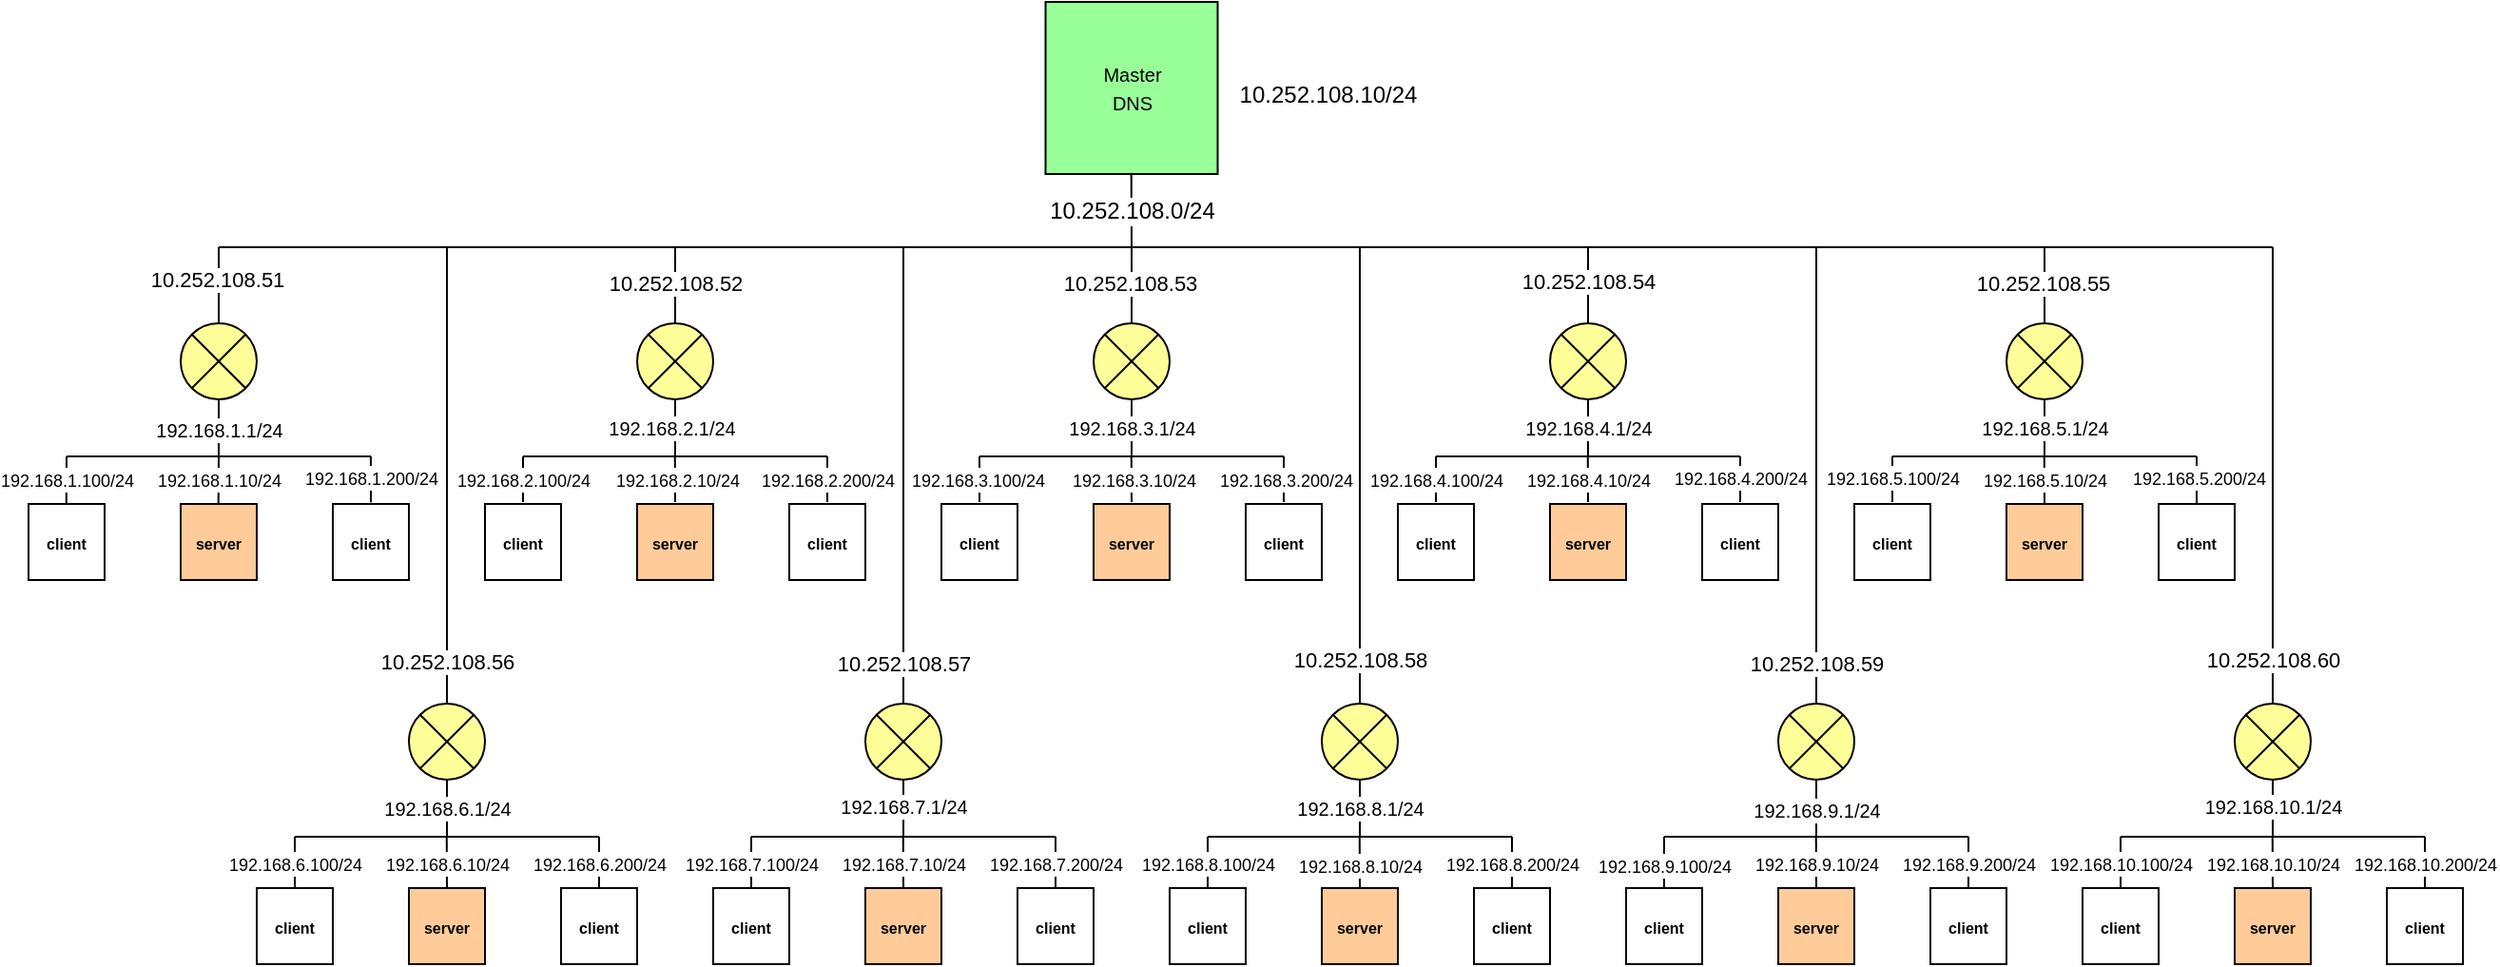 <mxfile version="26.2.14">
  <diagram name="Page-1" id="jP25iGPnFpqm7YmDpu2m">
    <mxGraphModel dx="3179" dy="2122" grid="0" gridSize="10" guides="1" tooltips="1" connect="1" arrows="1" fold="1" page="1" pageScale="1" pageWidth="850" pageHeight="1100" math="0" shadow="0">
      <root>
        <mxCell id="0" />
        <mxCell id="1" parent="0" />
        <mxCell id="KqDTZnXE4y3Olz9iNi2S-276" value="" style="group" parent="1" vertex="1" connectable="0">
          <mxGeometry x="-540" y="20" width="1280" height="470" as="geometry" />
        </mxCell>
        <mxCell id="KqDTZnXE4y3Olz9iNi2S-6" value="" style="endArrow=none;html=1;rounded=0;" parent="KqDTZnXE4y3Olz9iNi2S-276" edge="1">
          <mxGeometry width="50" height="50" relative="1" as="geometry">
            <mxPoint x="100" y="100" as="sourcePoint" />
            <mxPoint x="1180" y="100" as="targetPoint" />
          </mxGeometry>
        </mxCell>
        <mxCell id="KqDTZnXE4y3Olz9iNi2S-20" value="" style="group" parent="KqDTZnXE4y3Olz9iNi2S-276" vertex="1" connectable="0">
          <mxGeometry x="480" y="100" width="200" height="170" as="geometry" />
        </mxCell>
        <mxCell id="KqDTZnXE4y3Olz9iNi2S-7" value="" style="endArrow=none;html=1;rounded=0;" parent="KqDTZnXE4y3Olz9iNi2S-20" edge="1">
          <mxGeometry width="50" height="50" relative="1" as="geometry">
            <mxPoint x="100" y="40" as="sourcePoint" />
            <mxPoint x="100" as="targetPoint" />
          </mxGeometry>
        </mxCell>
        <mxCell id="KqDTZnXE4y3Olz9iNi2S-198" value="&lt;font style=&quot;font-size: 11px;&quot;&gt;10.252.108.53&lt;/font&gt;" style="edgeLabel;html=1;align=center;verticalAlign=middle;resizable=0;points=[];" parent="KqDTZnXE4y3Olz9iNi2S-7" vertex="1" connectable="0">
          <mxGeometry x="0.043" y="1" relative="1" as="geometry">
            <mxPoint as="offset" />
          </mxGeometry>
        </mxCell>
        <mxCell id="KqDTZnXE4y3Olz9iNi2S-9" value="&lt;span style=&quot;color: rgba(0, 0, 0, 0); font-family: monospace; font-size: 0px; text-align: start; text-wrap-mode: nowrap;&quot;&gt;%3CmxGraphModel%3E%3Croot%3E%3CmxCell%20id%3D%220%22%2F%3E%3CmxCell%20id%3D%221%22%20parent%3D%220%22%2F%3E%3CmxCell%20id%3D%222%22%20value%3D%22%22%20style%3D%22endArrow%3Dnone%3Bhtml%3D1%3Brounded%3D0%3BexitX%3D0%3BexitY%3D1%3BexitDx%3D0%3BexitDy%3D0%3BentryX%3D1%3BentryY%3D0%3BentryDx%3D0%3BentryDy%3D0%3B%22%20edge%3D%221%22%20parent%3D%221%22%3E%3CmxGeometry%20width%3D%2250%22%20height%3D%2250%22%20relative%3D%221%22%20as%3D%22geometry%22%3E%3CmxPoint%20x%3D%22-214%22%20y%3D%22194%22%20as%3D%22sourcePoint%22%2F%3E%3CmxPoint%20x%3D%22-186%22%20y%3D%22166%22%20as%3D%22targetPoint%22%2F%3E%3C%2FmxGeometry%3E%3C%2FmxCell%3E%3C%2Froot%3E%3C%2FmxGraphModel%3E&lt;/span&gt;" style="ellipse;whiteSpace=wrap;html=1;aspect=fixed;fillColor=#FFFF99;" parent="KqDTZnXE4y3Olz9iNi2S-20" vertex="1">
          <mxGeometry x="80" y="40" width="40" height="40" as="geometry" />
        </mxCell>
        <mxCell id="KqDTZnXE4y3Olz9iNi2S-22" value="" style="group" parent="KqDTZnXE4y3Olz9iNi2S-20" vertex="1" connectable="0">
          <mxGeometry y="80" width="200" height="90" as="geometry" />
        </mxCell>
        <mxCell id="KqDTZnXE4y3Olz9iNi2S-10" value="" style="endArrow=none;html=1;rounded=0;" parent="KqDTZnXE4y3Olz9iNi2S-22" edge="1">
          <mxGeometry width="50" height="50" relative="1" as="geometry">
            <mxPoint x="100" y="30" as="sourcePoint" />
            <mxPoint x="100" as="targetPoint" />
          </mxGeometry>
        </mxCell>
        <mxCell id="KqDTZnXE4y3Olz9iNi2S-210" value="&lt;font style=&quot;font-size: 10px;&quot;&gt;192.168.3.1/24&lt;/font&gt;" style="edgeLabel;html=1;align=center;verticalAlign=middle;resizable=0;points=[];" parent="KqDTZnXE4y3Olz9iNi2S-10" vertex="1" connectable="0">
          <mxGeometry x="0.151" y="-1" relative="1" as="geometry">
            <mxPoint x="-1" y="2" as="offset" />
          </mxGeometry>
        </mxCell>
        <mxCell id="KqDTZnXE4y3Olz9iNi2S-19" value="" style="group" parent="KqDTZnXE4y3Olz9iNi2S-22" vertex="1" connectable="0">
          <mxGeometry y="30" width="200" height="60" as="geometry" />
        </mxCell>
        <mxCell id="KqDTZnXE4y3Olz9iNi2S-11" value="&lt;font style=&quot;font-size: 8px;&quot;&gt;&lt;b&gt;client&lt;/b&gt;&lt;/font&gt;" style="whiteSpace=wrap;html=1;aspect=fixed;" parent="KqDTZnXE4y3Olz9iNi2S-19" vertex="1">
          <mxGeometry y="25" width="40" height="40" as="geometry" />
        </mxCell>
        <mxCell id="KqDTZnXE4y3Olz9iNi2S-12" value="" style="endArrow=none;html=1;rounded=0;" parent="KqDTZnXE4y3Olz9iNi2S-19" edge="1">
          <mxGeometry width="50" height="50" relative="1" as="geometry">
            <mxPoint x="20" as="sourcePoint" />
            <mxPoint x="180" as="targetPoint" />
          </mxGeometry>
        </mxCell>
        <mxCell id="KqDTZnXE4y3Olz9iNi2S-13" value="" style="endArrow=none;html=1;rounded=0;" parent="KqDTZnXE4y3Olz9iNi2S-19" edge="1">
          <mxGeometry width="50" height="50" relative="1" as="geometry">
            <mxPoint x="20" y="24" as="sourcePoint" />
            <mxPoint x="20" as="targetPoint" />
          </mxGeometry>
        </mxCell>
        <mxCell id="KqDTZnXE4y3Olz9iNi2S-242" value="&lt;font style=&quot;font-size: 9px;&quot;&gt;192.168.3.100/24&lt;/font&gt;" style="edgeLabel;html=1;align=center;verticalAlign=middle;resizable=0;points=[];" parent="KqDTZnXE4y3Olz9iNi2S-13" vertex="1" connectable="0">
          <mxGeometry x="0.018" y="1" relative="1" as="geometry">
            <mxPoint as="offset" />
          </mxGeometry>
        </mxCell>
        <mxCell id="KqDTZnXE4y3Olz9iNi2S-14" value="" style="endArrow=none;html=1;rounded=0;" parent="KqDTZnXE4y3Olz9iNi2S-19" edge="1">
          <mxGeometry width="50" height="50" relative="1" as="geometry">
            <mxPoint x="100" y="24" as="sourcePoint" />
            <mxPoint x="99.88" as="targetPoint" />
          </mxGeometry>
        </mxCell>
        <mxCell id="KqDTZnXE4y3Olz9iNi2S-243" value="&lt;font style=&quot;font-size: 9px;&quot;&gt;192.168.3.10/24&lt;/font&gt;" style="edgeLabel;html=1;align=center;verticalAlign=middle;resizable=0;points=[];" parent="KqDTZnXE4y3Olz9iNi2S-14" vertex="1" connectable="0">
          <mxGeometry x="0.138" y="-1" relative="1" as="geometry">
            <mxPoint y="1" as="offset" />
          </mxGeometry>
        </mxCell>
        <mxCell id="KqDTZnXE4y3Olz9iNi2S-15" value="" style="endArrow=none;html=1;rounded=0;" parent="KqDTZnXE4y3Olz9iNi2S-19" edge="1">
          <mxGeometry width="50" height="50" relative="1" as="geometry">
            <mxPoint x="180" y="24" as="sourcePoint" />
            <mxPoint x="180" as="targetPoint" />
          </mxGeometry>
        </mxCell>
        <mxCell id="KqDTZnXE4y3Olz9iNi2S-244" value="&lt;font style=&quot;font-size: 9px;&quot;&gt;192.168.3.200/24&lt;/font&gt;" style="edgeLabel;html=1;align=center;verticalAlign=middle;resizable=0;points=[];" parent="KqDTZnXE4y3Olz9iNi2S-15" vertex="1" connectable="0">
          <mxGeometry x="-0.097" y="-1" relative="1" as="geometry">
            <mxPoint y="-1" as="offset" />
          </mxGeometry>
        </mxCell>
        <mxCell id="KqDTZnXE4y3Olz9iNi2S-17" value="&lt;font style=&quot;font-size: 8px;&quot;&gt;&lt;b&gt;server&lt;/b&gt;&lt;/font&gt;" style="whiteSpace=wrap;html=1;aspect=fixed;fillColor=#FFCC99;" parent="KqDTZnXE4y3Olz9iNi2S-19" vertex="1">
          <mxGeometry x="80" y="25" width="40" height="40" as="geometry" />
        </mxCell>
        <mxCell id="KqDTZnXE4y3Olz9iNi2S-18" value="&lt;font style=&quot;font-size: 8px;&quot;&gt;&lt;b&gt;client&lt;/b&gt;&lt;/font&gt;" style="whiteSpace=wrap;html=1;aspect=fixed;" parent="KqDTZnXE4y3Olz9iNi2S-19" vertex="1">
          <mxGeometry x="160" y="25" width="40" height="40" as="geometry" />
        </mxCell>
        <mxCell id="KqDTZnXE4y3Olz9iNi2S-178" value="" style="endArrow=none;html=1;rounded=0;exitX=0;exitY=1;exitDx=0;exitDy=0;entryX=1;entryY=0;entryDx=0;entryDy=0;" parent="KqDTZnXE4y3Olz9iNi2S-20" edge="1">
          <mxGeometry width="50" height="50" relative="1" as="geometry">
            <mxPoint x="86" y="74" as="sourcePoint" />
            <mxPoint x="114" y="46" as="targetPoint" />
          </mxGeometry>
        </mxCell>
        <mxCell id="KqDTZnXE4y3Olz9iNi2S-179" value="" style="endArrow=none;html=1;rounded=0;exitX=1;exitY=1;exitDx=0;exitDy=0;entryX=0;entryY=0;entryDx=0;entryDy=0;elbow=vertical;" parent="KqDTZnXE4y3Olz9iNi2S-20" edge="1">
          <mxGeometry width="50" height="50" relative="1" as="geometry">
            <mxPoint x="114" y="74" as="sourcePoint" />
            <mxPoint x="86" y="46" as="targetPoint" />
          </mxGeometry>
        </mxCell>
        <mxCell id="KqDTZnXE4y3Olz9iNi2S-33" value="" style="group" parent="KqDTZnXE4y3Olz9iNi2S-276" vertex="1" connectable="0">
          <mxGeometry x="720" y="100" width="200" height="170" as="geometry" />
        </mxCell>
        <mxCell id="KqDTZnXE4y3Olz9iNi2S-34" value="" style="endArrow=none;html=1;rounded=0;" parent="KqDTZnXE4y3Olz9iNi2S-33" edge="1">
          <mxGeometry width="50" height="50" relative="1" as="geometry">
            <mxPoint x="100" y="40" as="sourcePoint" />
            <mxPoint x="100" as="targetPoint" />
          </mxGeometry>
        </mxCell>
        <mxCell id="KqDTZnXE4y3Olz9iNi2S-199" value="&lt;font style=&quot;font-size: 11px;&quot;&gt;10.252.108.54&lt;/font&gt;" style="edgeLabel;html=1;align=center;verticalAlign=middle;resizable=0;points=[];" parent="KqDTZnXE4y3Olz9iNi2S-34" vertex="1" connectable="0">
          <mxGeometry x="0.324" y="-1" relative="1" as="geometry">
            <mxPoint x="-1" y="4" as="offset" />
          </mxGeometry>
        </mxCell>
        <mxCell id="KqDTZnXE4y3Olz9iNi2S-35" value="" style="ellipse;whiteSpace=wrap;html=1;aspect=fixed;fillColor=#FFFF99;" parent="KqDTZnXE4y3Olz9iNi2S-33" vertex="1">
          <mxGeometry x="80" y="40" width="40" height="40" as="geometry" />
        </mxCell>
        <mxCell id="KqDTZnXE4y3Olz9iNi2S-36" value="" style="group" parent="KqDTZnXE4y3Olz9iNi2S-33" vertex="1" connectable="0">
          <mxGeometry y="80" width="200" height="90" as="geometry" />
        </mxCell>
        <mxCell id="KqDTZnXE4y3Olz9iNi2S-37" value="" style="endArrow=none;html=1;rounded=0;" parent="KqDTZnXE4y3Olz9iNi2S-36" edge="1">
          <mxGeometry width="50" height="50" relative="1" as="geometry">
            <mxPoint x="100" y="30" as="sourcePoint" />
            <mxPoint x="100" as="targetPoint" />
          </mxGeometry>
        </mxCell>
        <mxCell id="KqDTZnXE4y3Olz9iNi2S-211" value="&lt;font style=&quot;font-size: 10px;&quot;&gt;192.168.4.1/24&lt;/font&gt;" style="edgeLabel;html=1;align=center;verticalAlign=middle;resizable=0;points=[];" parent="KqDTZnXE4y3Olz9iNi2S-37" vertex="1" connectable="0">
          <mxGeometry x="0.137" y="2" relative="1" as="geometry">
            <mxPoint x="2" y="2" as="offset" />
          </mxGeometry>
        </mxCell>
        <mxCell id="KqDTZnXE4y3Olz9iNi2S-38" value="" style="group" parent="KqDTZnXE4y3Olz9iNi2S-36" vertex="1" connectable="0">
          <mxGeometry y="30" width="200" height="60" as="geometry" />
        </mxCell>
        <mxCell id="KqDTZnXE4y3Olz9iNi2S-39" value="&lt;font style=&quot;font-size: 8px;&quot;&gt;&lt;b&gt;client&lt;/b&gt;&lt;/font&gt;" style="whiteSpace=wrap;html=1;aspect=fixed;" parent="KqDTZnXE4y3Olz9iNi2S-38" vertex="1">
          <mxGeometry y="25" width="40" height="40" as="geometry" />
        </mxCell>
        <mxCell id="KqDTZnXE4y3Olz9iNi2S-40" value="" style="endArrow=none;html=1;rounded=0;" parent="KqDTZnXE4y3Olz9iNi2S-38" edge="1">
          <mxGeometry width="50" height="50" relative="1" as="geometry">
            <mxPoint x="20" as="sourcePoint" />
            <mxPoint x="180" as="targetPoint" />
          </mxGeometry>
        </mxCell>
        <mxCell id="KqDTZnXE4y3Olz9iNi2S-41" value="" style="endArrow=none;html=1;rounded=0;" parent="KqDTZnXE4y3Olz9iNi2S-38" edge="1">
          <mxGeometry width="50" height="50" relative="1" as="geometry">
            <mxPoint x="20" y="24" as="sourcePoint" />
            <mxPoint x="20" as="targetPoint" />
          </mxGeometry>
        </mxCell>
        <mxCell id="KqDTZnXE4y3Olz9iNi2S-245" value="&lt;font style=&quot;font-size: 9px;&quot;&gt;192.168.4.100/24&lt;/font&gt;" style="edgeLabel;html=1;align=center;verticalAlign=middle;resizable=0;points=[];" parent="KqDTZnXE4y3Olz9iNi2S-41" vertex="1" connectable="0">
          <mxGeometry x="0.1" relative="1" as="geometry">
            <mxPoint y="1" as="offset" />
          </mxGeometry>
        </mxCell>
        <mxCell id="KqDTZnXE4y3Olz9iNi2S-42" value="" style="endArrow=none;html=1;rounded=0;" parent="KqDTZnXE4y3Olz9iNi2S-38" edge="1">
          <mxGeometry width="50" height="50" relative="1" as="geometry">
            <mxPoint x="100" y="24" as="sourcePoint" />
            <mxPoint x="99.88" as="targetPoint" />
          </mxGeometry>
        </mxCell>
        <mxCell id="KqDTZnXE4y3Olz9iNi2S-246" value="&lt;font style=&quot;font-size: 9px;&quot;&gt;192.168.4.10/24&lt;/font&gt;" style="edgeLabel;html=1;align=center;verticalAlign=middle;resizable=0;points=[];" parent="KqDTZnXE4y3Olz9iNi2S-42" vertex="1" connectable="0">
          <mxGeometry x="-0.078" y="1" relative="1" as="geometry">
            <mxPoint x="1" y="-1" as="offset" />
          </mxGeometry>
        </mxCell>
        <mxCell id="KqDTZnXE4y3Olz9iNi2S-43" value="" style="endArrow=none;html=1;rounded=0;" parent="KqDTZnXE4y3Olz9iNi2S-38" edge="1">
          <mxGeometry width="50" height="50" relative="1" as="geometry">
            <mxPoint x="180" y="24" as="sourcePoint" />
            <mxPoint x="180" as="targetPoint" />
          </mxGeometry>
        </mxCell>
        <mxCell id="KqDTZnXE4y3Olz9iNi2S-247" value="&lt;font style=&quot;font-size: 9px;&quot;&gt;192.168.4.200/24&lt;/font&gt;" style="edgeLabel;html=1;align=center;verticalAlign=middle;resizable=0;points=[];" parent="KqDTZnXE4y3Olz9iNi2S-43" vertex="1" connectable="0">
          <mxGeometry x="-0.137" y="-1" relative="1" as="geometry">
            <mxPoint x="-1" y="-3" as="offset" />
          </mxGeometry>
        </mxCell>
        <mxCell id="KqDTZnXE4y3Olz9iNi2S-44" value="&lt;font style=&quot;font-size: 8px;&quot;&gt;&lt;b&gt;server&lt;/b&gt;&lt;/font&gt;" style="whiteSpace=wrap;html=1;aspect=fixed;fillColor=#FFCC99;" parent="KqDTZnXE4y3Olz9iNi2S-38" vertex="1">
          <mxGeometry x="80" y="25" width="40" height="40" as="geometry" />
        </mxCell>
        <mxCell id="KqDTZnXE4y3Olz9iNi2S-45" value="&lt;font style=&quot;font-size: 8px;&quot;&gt;&lt;b&gt;client&lt;/b&gt;&lt;/font&gt;" style="whiteSpace=wrap;html=1;aspect=fixed;" parent="KqDTZnXE4y3Olz9iNi2S-38" vertex="1">
          <mxGeometry x="160" y="25" width="40" height="40" as="geometry" />
        </mxCell>
        <mxCell id="KqDTZnXE4y3Olz9iNi2S-186" value="" style="endArrow=none;html=1;rounded=0;exitX=1;exitY=1;exitDx=0;exitDy=0;entryX=0;entryY=0;entryDx=0;entryDy=0;elbow=vertical;" parent="KqDTZnXE4y3Olz9iNi2S-33" edge="1">
          <mxGeometry width="50" height="50" relative="1" as="geometry">
            <mxPoint x="114" y="74" as="sourcePoint" />
            <mxPoint x="86" y="46" as="targetPoint" />
          </mxGeometry>
        </mxCell>
        <mxCell id="KqDTZnXE4y3Olz9iNi2S-188" value="" style="endArrow=none;html=1;rounded=0;exitX=0;exitY=1;exitDx=0;exitDy=0;entryX=1;entryY=0;entryDx=0;entryDy=0;" parent="KqDTZnXE4y3Olz9iNi2S-33" edge="1">
          <mxGeometry width="50" height="50" relative="1" as="geometry">
            <mxPoint x="86" y="74" as="sourcePoint" />
            <mxPoint x="114" y="46" as="targetPoint" />
          </mxGeometry>
        </mxCell>
        <mxCell id="KqDTZnXE4y3Olz9iNi2S-47" value="" style="group" parent="KqDTZnXE4y3Olz9iNi2S-276" vertex="1" connectable="0">
          <mxGeometry x="960" y="100" width="200" height="170" as="geometry" />
        </mxCell>
        <mxCell id="KqDTZnXE4y3Olz9iNi2S-48" value="" style="endArrow=none;html=1;rounded=0;" parent="KqDTZnXE4y3Olz9iNi2S-47" edge="1">
          <mxGeometry width="50" height="50" relative="1" as="geometry">
            <mxPoint x="100" y="40" as="sourcePoint" />
            <mxPoint x="100" as="targetPoint" />
          </mxGeometry>
        </mxCell>
        <mxCell id="KqDTZnXE4y3Olz9iNi2S-200" value="&lt;font style=&quot;font-size: 11px;&quot;&gt;10.252.108.55&lt;/font&gt;" style="edgeLabel;html=1;align=center;verticalAlign=middle;resizable=0;points=[];" parent="KqDTZnXE4y3Olz9iNi2S-48" vertex="1" connectable="0">
          <mxGeometry x="0.049" y="1" relative="1" as="geometry">
            <mxPoint as="offset" />
          </mxGeometry>
        </mxCell>
        <mxCell id="KqDTZnXE4y3Olz9iNi2S-49" value="" style="ellipse;whiteSpace=wrap;html=1;aspect=fixed;fillColor=#FFFF99;" parent="KqDTZnXE4y3Olz9iNi2S-47" vertex="1">
          <mxGeometry x="80" y="40" width="40" height="40" as="geometry" />
        </mxCell>
        <mxCell id="KqDTZnXE4y3Olz9iNi2S-50" value="" style="group" parent="KqDTZnXE4y3Olz9iNi2S-47" vertex="1" connectable="0">
          <mxGeometry y="80" width="200" height="90" as="geometry" />
        </mxCell>
        <mxCell id="KqDTZnXE4y3Olz9iNi2S-51" value="" style="endArrow=none;html=1;rounded=0;" parent="KqDTZnXE4y3Olz9iNi2S-50" edge="1">
          <mxGeometry width="50" height="50" relative="1" as="geometry">
            <mxPoint x="100" y="30" as="sourcePoint" />
            <mxPoint x="100" as="targetPoint" />
          </mxGeometry>
        </mxCell>
        <mxCell id="KqDTZnXE4y3Olz9iNi2S-212" value="&lt;font style=&quot;font-size: 10px;&quot;&gt;192.168.5.1/24&lt;/font&gt;" style="edgeLabel;html=1;align=center;verticalAlign=middle;resizable=0;points=[];" parent="KqDTZnXE4y3Olz9iNi2S-51" vertex="1" connectable="0">
          <mxGeometry x="0.108" relative="1" as="geometry">
            <mxPoint y="1" as="offset" />
          </mxGeometry>
        </mxCell>
        <mxCell id="KqDTZnXE4y3Olz9iNi2S-52" value="" style="group" parent="KqDTZnXE4y3Olz9iNi2S-50" vertex="1" connectable="0">
          <mxGeometry y="30" width="200" height="60" as="geometry" />
        </mxCell>
        <mxCell id="KqDTZnXE4y3Olz9iNi2S-53" value="&lt;font style=&quot;font-size: 8px;&quot;&gt;&lt;b&gt;client&lt;/b&gt;&lt;/font&gt;" style="whiteSpace=wrap;html=1;aspect=fixed;" parent="KqDTZnXE4y3Olz9iNi2S-52" vertex="1">
          <mxGeometry y="25" width="40" height="40" as="geometry" />
        </mxCell>
        <mxCell id="KqDTZnXE4y3Olz9iNi2S-54" value="" style="endArrow=none;html=1;rounded=0;" parent="KqDTZnXE4y3Olz9iNi2S-52" edge="1">
          <mxGeometry width="50" height="50" relative="1" as="geometry">
            <mxPoint x="20" as="sourcePoint" />
            <mxPoint x="180" as="targetPoint" />
          </mxGeometry>
        </mxCell>
        <mxCell id="KqDTZnXE4y3Olz9iNi2S-55" value="" style="endArrow=none;html=1;rounded=0;" parent="KqDTZnXE4y3Olz9iNi2S-52" edge="1">
          <mxGeometry width="50" height="50" relative="1" as="geometry">
            <mxPoint x="20" y="24" as="sourcePoint" />
            <mxPoint x="20" as="targetPoint" />
          </mxGeometry>
        </mxCell>
        <mxCell id="KqDTZnXE4y3Olz9iNi2S-248" value="&lt;font style=&quot;font-size: 9px;&quot;&gt;192.168.5.100/24&lt;/font&gt;" style="edgeLabel;html=1;align=center;verticalAlign=middle;resizable=0;points=[];" parent="KqDTZnXE4y3Olz9iNi2S-55" vertex="1" connectable="0">
          <mxGeometry x="-0.102" relative="1" as="geometry">
            <mxPoint y="-2" as="offset" />
          </mxGeometry>
        </mxCell>
        <mxCell id="KqDTZnXE4y3Olz9iNi2S-56" value="" style="endArrow=none;html=1;rounded=0;exitX=0.5;exitY=0;exitDx=0;exitDy=0;" parent="KqDTZnXE4y3Olz9iNi2S-52" source="KqDTZnXE4y3Olz9iNi2S-58" edge="1">
          <mxGeometry width="50" height="50" relative="1" as="geometry">
            <mxPoint x="99.88" y="20" as="sourcePoint" />
            <mxPoint x="99.88" as="targetPoint" />
          </mxGeometry>
        </mxCell>
        <mxCell id="KqDTZnXE4y3Olz9iNi2S-249" value="&lt;font style=&quot;font-size: 9px;&quot;&gt;192.168.5.10/24&lt;/font&gt;" style="edgeLabel;html=1;align=center;verticalAlign=middle;resizable=0;points=[];" parent="KqDTZnXE4y3Olz9iNi2S-56" vertex="1" connectable="0">
          <mxGeometry x="0.057" relative="1" as="geometry">
            <mxPoint as="offset" />
          </mxGeometry>
        </mxCell>
        <mxCell id="KqDTZnXE4y3Olz9iNi2S-57" value="" style="endArrow=none;html=1;rounded=0;exitX=0.5;exitY=0;exitDx=0;exitDy=0;" parent="KqDTZnXE4y3Olz9iNi2S-52" source="KqDTZnXE4y3Olz9iNi2S-59" edge="1">
          <mxGeometry width="50" height="50" relative="1" as="geometry">
            <mxPoint x="180" y="20" as="sourcePoint" />
            <mxPoint x="180" as="targetPoint" />
          </mxGeometry>
        </mxCell>
        <mxCell id="KqDTZnXE4y3Olz9iNi2S-250" value="&lt;font style=&quot;font-size: 9px;&quot;&gt;192.168.5.200/24&lt;/font&gt;" style="edgeLabel;html=1;align=center;verticalAlign=middle;resizable=0;points=[];" parent="KqDTZnXE4y3Olz9iNi2S-57" vertex="1" connectable="0">
          <mxGeometry x="0.041" y="-1" relative="1" as="geometry">
            <mxPoint y="-1" as="offset" />
          </mxGeometry>
        </mxCell>
        <mxCell id="KqDTZnXE4y3Olz9iNi2S-58" value="&lt;font style=&quot;font-size: 8px;&quot;&gt;&lt;b&gt;server&lt;/b&gt;&lt;/font&gt;" style="whiteSpace=wrap;html=1;aspect=fixed;fillColor=#FFCC99;" parent="KqDTZnXE4y3Olz9iNi2S-52" vertex="1">
          <mxGeometry x="80" y="25" width="40" height="40" as="geometry" />
        </mxCell>
        <mxCell id="KqDTZnXE4y3Olz9iNi2S-59" value="&lt;font style=&quot;font-size: 8px;&quot;&gt;&lt;b&gt;client&lt;/b&gt;&lt;/font&gt;" style="whiteSpace=wrap;html=1;aspect=fixed;" parent="KqDTZnXE4y3Olz9iNi2S-52" vertex="1">
          <mxGeometry x="160" y="25" width="40" height="40" as="geometry" />
        </mxCell>
        <mxCell id="KqDTZnXE4y3Olz9iNi2S-189" value="" style="endArrow=none;html=1;rounded=0;exitX=0;exitY=1;exitDx=0;exitDy=0;entryX=1;entryY=0;entryDx=0;entryDy=0;" parent="KqDTZnXE4y3Olz9iNi2S-47" edge="1">
          <mxGeometry width="50" height="50" relative="1" as="geometry">
            <mxPoint x="86" y="74" as="sourcePoint" />
            <mxPoint x="114" y="46" as="targetPoint" />
          </mxGeometry>
        </mxCell>
        <mxCell id="KqDTZnXE4y3Olz9iNi2S-190" value="" style="endArrow=none;html=1;rounded=0;exitX=1;exitY=1;exitDx=0;exitDy=0;entryX=0;entryY=0;entryDx=0;entryDy=0;elbow=vertical;" parent="KqDTZnXE4y3Olz9iNi2S-47" edge="1">
          <mxGeometry width="50" height="50" relative="1" as="geometry">
            <mxPoint x="114" y="74" as="sourcePoint" />
            <mxPoint x="86" y="46" as="targetPoint" />
          </mxGeometry>
        </mxCell>
        <mxCell id="KqDTZnXE4y3Olz9iNi2S-73" value="" style="group" parent="KqDTZnXE4y3Olz9iNi2S-276" vertex="1" connectable="0">
          <mxGeometry x="240" y="100" width="200" height="170" as="geometry" />
        </mxCell>
        <mxCell id="KqDTZnXE4y3Olz9iNi2S-74" value="" style="endArrow=none;html=1;rounded=0;" parent="KqDTZnXE4y3Olz9iNi2S-73" edge="1">
          <mxGeometry width="50" height="50" relative="1" as="geometry">
            <mxPoint x="100" y="40" as="sourcePoint" />
            <mxPoint x="100" as="targetPoint" />
          </mxGeometry>
        </mxCell>
        <mxCell id="KqDTZnXE4y3Olz9iNi2S-197" value="&lt;font style=&quot;font-size: 11px;&quot;&gt;10.252.108.52&lt;/font&gt;" style="edgeLabel;html=1;align=center;verticalAlign=middle;resizable=0;points=[];" parent="KqDTZnXE4y3Olz9iNi2S-74" vertex="1" connectable="0">
          <mxGeometry x="0.117" relative="1" as="geometry">
            <mxPoint y="1" as="offset" />
          </mxGeometry>
        </mxCell>
        <mxCell id="KqDTZnXE4y3Olz9iNi2S-75" value="&lt;span style=&quot;color: rgba(0, 0, 0, 0); font-family: monospace; font-size: 0px; text-align: start; text-wrap-mode: nowrap;&quot;&gt;%3CmxGraphModel%3E%3Croot%3E%3CmxCell%20id%3D%220%22%2F%3E%3CmxCell%20id%3D%221%22%20parent%3D%220%22%2F%3E%3CmxCell%20id%3D%222%22%20value%3D%22%22%20style%3D%22endArrow%3Dnone%3Bhtml%3D1%3Brounded%3D0%3BexitX%3D1%3BexitY%3D1%3BexitDx%3D0%3BexitDy%3D0%3BentryX%3D0%3BentryY%3D0%3BentryDx%3D0%3BentryDy%3D0%3Belbow%3Dhorizontal%3B%22%20edge%3D%221%22%20parent%3D%221%22%3E%3CmxGeometry%20width%3D%2250%22%20height%3D%2250%22%20relative%3D%221%22%20as%3D%22geometry%22%3E%3CmxPoint%20x%3D%22-426%22%20y%3D%22194%22%20as%3D%22sourcePoint%22%2F%3E%3CmxPoint%20x%3D%22-454%22%20y%3D%22166%22%20as%3D%22targetPoint%22%2F%3E%3C%2FmxGeometry%3E%3C%2FmxCell%3E%3C%2Froot%3E%3C%2FmxGraphModel%3E&lt;/span&gt;" style="ellipse;whiteSpace=wrap;html=1;aspect=fixed;fillColor=#FFFF99;" parent="KqDTZnXE4y3Olz9iNi2S-73" vertex="1">
          <mxGeometry x="80" y="40" width="40" height="40" as="geometry" />
        </mxCell>
        <mxCell id="KqDTZnXE4y3Olz9iNi2S-76" value="" style="group" parent="KqDTZnXE4y3Olz9iNi2S-73" vertex="1" connectable="0">
          <mxGeometry y="80" width="200" height="90" as="geometry" />
        </mxCell>
        <mxCell id="KqDTZnXE4y3Olz9iNi2S-77" value="" style="endArrow=none;html=1;rounded=0;" parent="KqDTZnXE4y3Olz9iNi2S-76" edge="1">
          <mxGeometry width="50" height="50" relative="1" as="geometry">
            <mxPoint x="100" y="30" as="sourcePoint" />
            <mxPoint x="100" as="targetPoint" />
          </mxGeometry>
        </mxCell>
        <mxCell id="KqDTZnXE4y3Olz9iNi2S-209" value="&lt;font style=&quot;font-size: 10px;&quot;&gt;192.168.2.1/24&lt;/font&gt;" style="edgeLabel;html=1;align=center;verticalAlign=middle;resizable=0;points=[];" parent="KqDTZnXE4y3Olz9iNi2S-77" vertex="1" connectable="0">
          <mxGeometry x="0.009" y="2" relative="1" as="geometry">
            <mxPoint as="offset" />
          </mxGeometry>
        </mxCell>
        <mxCell id="KqDTZnXE4y3Olz9iNi2S-78" value="" style="group" parent="KqDTZnXE4y3Olz9iNi2S-76" vertex="1" connectable="0">
          <mxGeometry y="30" width="200" height="60" as="geometry" />
        </mxCell>
        <mxCell id="KqDTZnXE4y3Olz9iNi2S-79" value="&lt;font style=&quot;font-size: 8px;&quot;&gt;&lt;b&gt;client&lt;/b&gt;&lt;/font&gt;" style="whiteSpace=wrap;html=1;aspect=fixed;" parent="KqDTZnXE4y3Olz9iNi2S-78" vertex="1">
          <mxGeometry y="25" width="40" height="40" as="geometry" />
        </mxCell>
        <mxCell id="KqDTZnXE4y3Olz9iNi2S-80" value="" style="endArrow=none;html=1;rounded=0;" parent="KqDTZnXE4y3Olz9iNi2S-78" edge="1">
          <mxGeometry width="50" height="50" relative="1" as="geometry">
            <mxPoint x="20" as="sourcePoint" />
            <mxPoint x="180" as="targetPoint" />
          </mxGeometry>
        </mxCell>
        <mxCell id="KqDTZnXE4y3Olz9iNi2S-81" value="" style="endArrow=none;html=1;rounded=0;" parent="KqDTZnXE4y3Olz9iNi2S-78" edge="1">
          <mxGeometry width="50" height="50" relative="1" as="geometry">
            <mxPoint x="20" y="24" as="sourcePoint" />
            <mxPoint x="20" as="targetPoint" />
          </mxGeometry>
        </mxCell>
        <mxCell id="KqDTZnXE4y3Olz9iNi2S-238" value="&lt;font style=&quot;font-size: 9px;&quot;&gt;192.168.2.100/24&lt;/font&gt;" style="edgeLabel;html=1;align=center;verticalAlign=middle;resizable=0;points=[];" parent="KqDTZnXE4y3Olz9iNi2S-81" vertex="1" connectable="0">
          <mxGeometry x="0.022" relative="1" as="geometry">
            <mxPoint as="offset" />
          </mxGeometry>
        </mxCell>
        <mxCell id="KqDTZnXE4y3Olz9iNi2S-82" value="" style="endArrow=none;html=1;rounded=0;" parent="KqDTZnXE4y3Olz9iNi2S-78" edge="1">
          <mxGeometry width="50" height="50" relative="1" as="geometry">
            <mxPoint x="100" y="24" as="sourcePoint" />
            <mxPoint x="99.88" as="targetPoint" />
          </mxGeometry>
        </mxCell>
        <mxCell id="KqDTZnXE4y3Olz9iNi2S-239" value="&lt;font style=&quot;font-size: 9px;&quot;&gt;192.168.2.10/24&lt;/font&gt;" style="edgeLabel;html=1;align=center;verticalAlign=middle;resizable=0;points=[];" parent="KqDTZnXE4y3Olz9iNi2S-82" vertex="1" connectable="0">
          <mxGeometry x="0.111" y="-1" relative="1" as="geometry">
            <mxPoint y="1" as="offset" />
          </mxGeometry>
        </mxCell>
        <mxCell id="KqDTZnXE4y3Olz9iNi2S-83" value="" style="endArrow=none;html=1;rounded=0;" parent="KqDTZnXE4y3Olz9iNi2S-78" edge="1">
          <mxGeometry width="50" height="50" relative="1" as="geometry">
            <mxPoint x="180" y="24" as="sourcePoint" />
            <mxPoint x="180" as="targetPoint" />
          </mxGeometry>
        </mxCell>
        <mxCell id="KqDTZnXE4y3Olz9iNi2S-240" value="&lt;font style=&quot;font-size: 9px;&quot;&gt;192.168.2.200/24&lt;/font&gt;" style="edgeLabel;html=1;align=center;verticalAlign=middle;resizable=0;points=[];" parent="KqDTZnXE4y3Olz9iNi2S-83" vertex="1" connectable="0">
          <mxGeometry x="0.033" relative="1" as="geometry">
            <mxPoint as="offset" />
          </mxGeometry>
        </mxCell>
        <mxCell id="KqDTZnXE4y3Olz9iNi2S-84" value="&lt;font style=&quot;font-size: 8px;&quot;&gt;&lt;b&gt;server&lt;/b&gt;&lt;/font&gt;" style="whiteSpace=wrap;html=1;aspect=fixed;fillColor=#FFCC99;" parent="KqDTZnXE4y3Olz9iNi2S-78" vertex="1">
          <mxGeometry x="80" y="25" width="40" height="40" as="geometry" />
        </mxCell>
        <mxCell id="KqDTZnXE4y3Olz9iNi2S-85" value="&lt;font style=&quot;font-size: 8px;&quot;&gt;&lt;b&gt;client&lt;/b&gt;&lt;/font&gt;" style="whiteSpace=wrap;html=1;aspect=fixed;" parent="KqDTZnXE4y3Olz9iNi2S-78" vertex="1">
          <mxGeometry x="160" y="25" width="40" height="40" as="geometry" />
        </mxCell>
        <mxCell id="KqDTZnXE4y3Olz9iNi2S-173" value="" style="endArrow=none;html=1;rounded=0;exitX=1;exitY=1;exitDx=0;exitDy=0;entryX=0;entryY=0;entryDx=0;entryDy=0;elbow=vertical;" parent="KqDTZnXE4y3Olz9iNi2S-73" edge="1">
          <mxGeometry width="50" height="50" relative="1" as="geometry">
            <mxPoint x="114" y="74" as="sourcePoint" />
            <mxPoint x="86" y="46" as="targetPoint" />
          </mxGeometry>
        </mxCell>
        <mxCell id="KqDTZnXE4y3Olz9iNi2S-176" value="" style="endArrow=none;html=1;rounded=0;exitX=0;exitY=1;exitDx=0;exitDy=0;entryX=1;entryY=0;entryDx=0;entryDy=0;" parent="KqDTZnXE4y3Olz9iNi2S-73" edge="1">
          <mxGeometry width="50" height="50" relative="1" as="geometry">
            <mxPoint x="86" y="74" as="sourcePoint" />
            <mxPoint x="114" y="46" as="targetPoint" />
          </mxGeometry>
        </mxCell>
        <mxCell id="KqDTZnXE4y3Olz9iNi2S-86" value="" style="group" parent="KqDTZnXE4y3Olz9iNi2S-276" vertex="1" connectable="0">
          <mxGeometry y="100" width="200" height="170" as="geometry" />
        </mxCell>
        <mxCell id="KqDTZnXE4y3Olz9iNi2S-87" value="" style="endArrow=none;html=1;rounded=0;" parent="KqDTZnXE4y3Olz9iNi2S-86" edge="1">
          <mxGeometry width="50" height="50" relative="1" as="geometry">
            <mxPoint x="100" y="40" as="sourcePoint" />
            <mxPoint x="100" as="targetPoint" />
          </mxGeometry>
        </mxCell>
        <mxCell id="KqDTZnXE4y3Olz9iNi2S-195" value="&lt;font style=&quot;font-size: 11px;&quot;&gt;10.252.108.51&lt;/font&gt;" style="edgeLabel;html=1;align=center;verticalAlign=middle;resizable=0;points=[];" parent="KqDTZnXE4y3Olz9iNi2S-87" vertex="1" connectable="0">
          <mxGeometry x="0.204" y="1" relative="1" as="geometry">
            <mxPoint y="1" as="offset" />
          </mxGeometry>
        </mxCell>
        <mxCell id="KqDTZnXE4y3Olz9iNi2S-88" value="&lt;span style=&quot;color: rgba(0, 0, 0, 0); font-family: monospace; font-size: 0px; text-align: start; text-wrap-mode: nowrap;&quot;&gt;%3CmxGraphModel%3E%3Croot%3E%3CmxCell%20id%3D%220%22%2F%3E%3CmxCell%20id%3D%221%22%20parent%3D%220%22%2F%3E%3CmxCell%20id%3D%222%22%20value%3D%22%22%20style%3D%22endArrow%3Dnone%3Bhtml%3D1%3Brounded%3D0%3BexitX%3D1%3BexitY%3D1%3BexitDx%3D0%3BexitDy%3D0%3BentryX%3D0%3BentryY%3D0%3BentryDx%3D0%3BentryDy%3D0%3Belbow%3Dhorizontal%3B%22%20edge%3D%221%22%20parent%3D%221%22%3E%3CmxGeometry%20width%3D%2250%22%20height%3D%2250%22%20relative%3D%221%22%20as%3D%22geometry%22%3E%3CmxPoint%20x%3D%22-426%22%20y%3D%22194%22%20as%3D%22sourcePoint%22%2F%3E%3CmxPoint%20x%3D%22-454%22%20y%3D%22166%22%20as%3D%22targetPoint%22%2F%3E%3C%2FmxGeometry%3E%3C%2FmxCell%3E%3C%2Froot%3E%3C%2FmxGraphModel%3E&lt;/span&gt;" style="ellipse;whiteSpace=wrap;html=1;aspect=fixed;fillColor=#FFFF99;" parent="KqDTZnXE4y3Olz9iNi2S-86" vertex="1">
          <mxGeometry x="80" y="40" width="40" height="40" as="geometry" />
        </mxCell>
        <mxCell id="KqDTZnXE4y3Olz9iNi2S-89" value="" style="group" parent="KqDTZnXE4y3Olz9iNi2S-86" vertex="1" connectable="0">
          <mxGeometry y="80" width="200" height="90" as="geometry" />
        </mxCell>
        <mxCell id="KqDTZnXE4y3Olz9iNi2S-90" value="" style="endArrow=none;html=1;rounded=0;" parent="KqDTZnXE4y3Olz9iNi2S-89" edge="1">
          <mxGeometry width="50" height="50" relative="1" as="geometry">
            <mxPoint x="100" y="30" as="sourcePoint" />
            <mxPoint x="100" as="targetPoint" />
          </mxGeometry>
        </mxCell>
        <mxCell id="KqDTZnXE4y3Olz9iNi2S-208" value="&lt;font style=&quot;font-size: 10px;&quot;&gt;192.168.1.1/24&lt;/font&gt;" style="edgeLabel;html=1;align=center;verticalAlign=middle;resizable=0;points=[];" parent="KqDTZnXE4y3Olz9iNi2S-90" vertex="1" connectable="0">
          <mxGeometry x="0.182" y="1" relative="1" as="geometry">
            <mxPoint x="1" y="3" as="offset" />
          </mxGeometry>
        </mxCell>
        <mxCell id="KqDTZnXE4y3Olz9iNi2S-91" value="" style="group" parent="KqDTZnXE4y3Olz9iNi2S-89" vertex="1" connectable="0">
          <mxGeometry y="30" width="200" height="60" as="geometry" />
        </mxCell>
        <mxCell id="KqDTZnXE4y3Olz9iNi2S-92" value="&lt;font style=&quot;font-size: 8px;&quot;&gt;&lt;b&gt;client&lt;/b&gt;&lt;/font&gt;" style="whiteSpace=wrap;html=1;aspect=fixed;" parent="KqDTZnXE4y3Olz9iNi2S-91" vertex="1">
          <mxGeometry y="25" width="40" height="40" as="geometry" />
        </mxCell>
        <mxCell id="KqDTZnXE4y3Olz9iNi2S-93" value="" style="endArrow=none;html=1;rounded=0;" parent="KqDTZnXE4y3Olz9iNi2S-91" edge="1">
          <mxGeometry width="50" height="50" relative="1" as="geometry">
            <mxPoint x="20" as="sourcePoint" />
            <mxPoint x="180" as="targetPoint" />
          </mxGeometry>
        </mxCell>
        <mxCell id="KqDTZnXE4y3Olz9iNi2S-94" value="" style="endArrow=none;html=1;rounded=0;exitX=0.497;exitY=-0.013;exitDx=0;exitDy=0;exitPerimeter=0;" parent="KqDTZnXE4y3Olz9iNi2S-91" source="KqDTZnXE4y3Olz9iNi2S-92" edge="1">
          <mxGeometry width="50" height="50" relative="1" as="geometry">
            <mxPoint x="20" y="24" as="sourcePoint" />
            <mxPoint x="20" as="targetPoint" />
          </mxGeometry>
        </mxCell>
        <mxCell id="KqDTZnXE4y3Olz9iNi2S-224" value="&lt;font style=&quot;font-size: 9px;&quot;&gt;192.168.1.100/24&lt;/font&gt;" style="edgeLabel;html=1;align=center;verticalAlign=middle;resizable=0;points=[];" parent="KqDTZnXE4y3Olz9iNi2S-94" vertex="1" connectable="0">
          <mxGeometry x="0.013" y="1" relative="1" as="geometry">
            <mxPoint x="1" as="offset" />
          </mxGeometry>
        </mxCell>
        <mxCell id="KqDTZnXE4y3Olz9iNi2S-97" value="&lt;font style=&quot;font-size: 8px;&quot;&gt;&lt;b&gt;server&lt;/b&gt;&lt;/font&gt;" style="whiteSpace=wrap;html=1;aspect=fixed;fillColor=#FFCC99;" parent="KqDTZnXE4y3Olz9iNi2S-91" vertex="1">
          <mxGeometry x="80" y="25" width="40" height="40" as="geometry" />
        </mxCell>
        <mxCell id="KqDTZnXE4y3Olz9iNi2S-98" value="&lt;font style=&quot;font-size: 8px;&quot;&gt;&lt;b&gt;client&lt;/b&gt;&lt;/font&gt;" style="whiteSpace=wrap;html=1;aspect=fixed;" parent="KqDTZnXE4y3Olz9iNi2S-91" vertex="1">
          <mxGeometry x="160" y="25" width="40" height="40" as="geometry" />
        </mxCell>
        <mxCell id="KqDTZnXE4y3Olz9iNi2S-221" value="" style="endArrow=none;html=1;rounded=0;" parent="KqDTZnXE4y3Olz9iNi2S-91" edge="1">
          <mxGeometry width="50" height="50" relative="1" as="geometry">
            <mxPoint x="99.86" y="25" as="sourcePoint" />
            <mxPoint x="100" as="targetPoint" />
          </mxGeometry>
        </mxCell>
        <mxCell id="KqDTZnXE4y3Olz9iNi2S-225" value="&lt;font style=&quot;font-size: 9px;&quot;&gt;192.168.1.10/24&lt;/font&gt;" style="edgeLabel;html=1;align=center;verticalAlign=middle;resizable=0;points=[];" parent="KqDTZnXE4y3Olz9iNi2S-221" vertex="1" connectable="0">
          <mxGeometry x="0.029" relative="1" as="geometry">
            <mxPoint as="offset" />
          </mxGeometry>
        </mxCell>
        <mxCell id="KqDTZnXE4y3Olz9iNi2S-222" value="" style="endArrow=none;html=1;rounded=0;exitX=0.5;exitY=-0.021;exitDx=0;exitDy=0;exitPerimeter=0;" parent="KqDTZnXE4y3Olz9iNi2S-91" source="KqDTZnXE4y3Olz9iNi2S-98" edge="1">
          <mxGeometry width="50" height="50" relative="1" as="geometry">
            <mxPoint x="179.97" y="24" as="sourcePoint" />
            <mxPoint x="179.97" as="targetPoint" />
          </mxGeometry>
        </mxCell>
        <mxCell id="KqDTZnXE4y3Olz9iNi2S-226" value="&lt;font style=&quot;font-size: 9px;&quot;&gt;192.168.1.200/24&lt;/font&gt;" style="edgeLabel;html=1;align=center;verticalAlign=middle;resizable=0;points=[];" parent="KqDTZnXE4y3Olz9iNi2S-222" vertex="1" connectable="0">
          <mxGeometry x="0.058" relative="1" as="geometry">
            <mxPoint as="offset" />
          </mxGeometry>
        </mxCell>
        <mxCell id="KqDTZnXE4y3Olz9iNi2S-168" value="" style="endArrow=none;html=1;rounded=0;exitX=0;exitY=1;exitDx=0;exitDy=0;entryX=1;entryY=0;entryDx=0;entryDy=0;" parent="KqDTZnXE4y3Olz9iNi2S-86" source="KqDTZnXE4y3Olz9iNi2S-88" target="KqDTZnXE4y3Olz9iNi2S-88" edge="1">
          <mxGeometry width="50" height="50" relative="1" as="geometry">
            <mxPoint x="65" y="100" as="sourcePoint" />
            <mxPoint x="115" y="50" as="targetPoint" />
          </mxGeometry>
        </mxCell>
        <mxCell id="KqDTZnXE4y3Olz9iNi2S-169" value="" style="endArrow=none;html=1;rounded=0;exitX=1;exitY=1;exitDx=0;exitDy=0;entryX=0;entryY=0;entryDx=0;entryDy=0;elbow=vertical;" parent="KqDTZnXE4y3Olz9iNi2S-86" source="KqDTZnXE4y3Olz9iNi2S-88" target="KqDTZnXE4y3Olz9iNi2S-88" edge="1">
          <mxGeometry width="50" height="50" relative="1" as="geometry">
            <mxPoint x="99" y="86" as="sourcePoint" />
            <mxPoint x="123" y="55" as="targetPoint" />
          </mxGeometry>
        </mxCell>
        <mxCell id="KqDTZnXE4y3Olz9iNi2S-99" value="" style="group" parent="KqDTZnXE4y3Olz9iNi2S-276" vertex="1" connectable="0">
          <mxGeometry x="550" width="75.25" height="100" as="geometry" />
        </mxCell>
        <mxCell id="KqDTZnXE4y3Olz9iNi2S-5" value="" style="endArrow=none;html=1;rounded=0;entryX=0.596;entryY=1;entryDx=0;entryDy=0;entryPerimeter=0;" parent="KqDTZnXE4y3Olz9iNi2S-99" edge="1">
          <mxGeometry width="50" height="50" relative="1" as="geometry">
            <mxPoint x="30" y="100" as="sourcePoint" />
            <mxPoint x="29.84" y="60" as="targetPoint" />
          </mxGeometry>
        </mxCell>
        <mxCell id="KqDTZnXE4y3Olz9iNi2S-206" value="&lt;font style=&quot;font-size: 12px;&quot;&gt;10.252.108.0/24&lt;/font&gt;" style="edgeLabel;html=1;align=center;verticalAlign=middle;resizable=0;points=[];" parent="KqDTZnXE4y3Olz9iNi2S-5" vertex="1" connectable="0">
          <mxGeometry x="0.421" relative="1" as="geometry">
            <mxPoint y="9" as="offset" />
          </mxGeometry>
        </mxCell>
        <mxCell id="KqDTZnXE4y3Olz9iNi2S-4" value="&lt;font style=&quot;font-size: 10px;&quot;&gt;Master&lt;/font&gt;&lt;div&gt;&lt;font style=&quot;font-size: 10px;&quot;&gt;DNS&lt;/font&gt;&lt;/div&gt;" style="whiteSpace=wrap;html=1;aspect=fixed;fillColor=#99FF99;" parent="KqDTZnXE4y3Olz9iNi2S-99" vertex="1">
          <mxGeometry x="-15.25" y="-29" width="90.5" height="90.5" as="geometry" />
        </mxCell>
        <mxCell id="KqDTZnXE4y3Olz9iNi2S-100" value="" style="group" parent="KqDTZnXE4y3Olz9iNi2S-276" vertex="1" connectable="0">
          <mxGeometry x="120" y="300" width="200" height="170" as="geometry" />
        </mxCell>
        <mxCell id="KqDTZnXE4y3Olz9iNi2S-101" value="" style="endArrow=none;html=1;rounded=0;" parent="KqDTZnXE4y3Olz9iNi2S-100" edge="1">
          <mxGeometry width="50" height="50" relative="1" as="geometry">
            <mxPoint x="100" y="40" as="sourcePoint" />
            <mxPoint x="100" y="-200" as="targetPoint" />
          </mxGeometry>
        </mxCell>
        <mxCell id="KqDTZnXE4y3Olz9iNi2S-201" value="&lt;font style=&quot;font-size: 11px;&quot;&gt;10.252.108.56&lt;/font&gt;" style="edgeLabel;html=1;align=center;verticalAlign=middle;resizable=0;points=[];" parent="KqDTZnXE4y3Olz9iNi2S-101" vertex="1" connectable="0">
          <mxGeometry x="-0.748" y="1" relative="1" as="geometry">
            <mxPoint x="1" y="8" as="offset" />
          </mxGeometry>
        </mxCell>
        <mxCell id="KqDTZnXE4y3Olz9iNi2S-102" value="" style="ellipse;whiteSpace=wrap;html=1;aspect=fixed;fillColor=#FFFF99;" parent="KqDTZnXE4y3Olz9iNi2S-100" vertex="1">
          <mxGeometry x="80" y="40" width="40" height="40" as="geometry" />
        </mxCell>
        <mxCell id="KqDTZnXE4y3Olz9iNi2S-103" value="" style="group" parent="KqDTZnXE4y3Olz9iNi2S-100" vertex="1" connectable="0">
          <mxGeometry y="80" width="200" height="90" as="geometry" />
        </mxCell>
        <mxCell id="KqDTZnXE4y3Olz9iNi2S-104" value="" style="endArrow=none;html=1;rounded=0;" parent="KqDTZnXE4y3Olz9iNi2S-103" edge="1">
          <mxGeometry width="50" height="50" relative="1" as="geometry">
            <mxPoint x="100" y="30" as="sourcePoint" />
            <mxPoint x="100" as="targetPoint" />
          </mxGeometry>
        </mxCell>
        <mxCell id="KqDTZnXE4y3Olz9iNi2S-213" value="&lt;font style=&quot;font-size: 10px;&quot;&gt;192.168.6.1/24&lt;/font&gt;" style="edgeLabel;html=1;align=center;verticalAlign=middle;resizable=0;points=[];" parent="KqDTZnXE4y3Olz9iNi2S-104" vertex="1" connectable="0">
          <mxGeometry x="-0.165" y="1" relative="1" as="geometry">
            <mxPoint x="1" y="-3" as="offset" />
          </mxGeometry>
        </mxCell>
        <mxCell id="KqDTZnXE4y3Olz9iNi2S-105" value="" style="group" parent="KqDTZnXE4y3Olz9iNi2S-103" vertex="1" connectable="0">
          <mxGeometry y="30" width="200" height="60" as="geometry" />
        </mxCell>
        <mxCell id="KqDTZnXE4y3Olz9iNi2S-106" value="&lt;font style=&quot;font-size: 8px;&quot;&gt;&lt;b&gt;client&lt;/b&gt;&lt;/font&gt;" style="whiteSpace=wrap;html=1;aspect=fixed;" parent="KqDTZnXE4y3Olz9iNi2S-105" vertex="1">
          <mxGeometry y="27" width="40" height="40" as="geometry" />
        </mxCell>
        <mxCell id="KqDTZnXE4y3Olz9iNi2S-107" value="" style="endArrow=none;html=1;rounded=0;" parent="KqDTZnXE4y3Olz9iNi2S-105" edge="1">
          <mxGeometry width="50" height="50" relative="1" as="geometry">
            <mxPoint x="20" as="sourcePoint" />
            <mxPoint x="180" as="targetPoint" />
          </mxGeometry>
        </mxCell>
        <mxCell id="KqDTZnXE4y3Olz9iNi2S-108" value="" style="endArrow=none;html=1;rounded=0;exitX=0.5;exitY=0;exitDx=0;exitDy=0;" parent="KqDTZnXE4y3Olz9iNi2S-105" source="KqDTZnXE4y3Olz9iNi2S-106" edge="1">
          <mxGeometry width="50" height="50" relative="1" as="geometry">
            <mxPoint x="20" y="26" as="sourcePoint" />
            <mxPoint x="20" as="targetPoint" />
          </mxGeometry>
        </mxCell>
        <mxCell id="KqDTZnXE4y3Olz9iNi2S-252" value="&lt;font style=&quot;font-size: 9px;&quot;&gt;192.168.6.100/24&lt;/font&gt;" style="edgeLabel;html=1;align=center;verticalAlign=middle;resizable=0;points=[];" parent="KqDTZnXE4y3Olz9iNi2S-108" vertex="1" connectable="0">
          <mxGeometry x="-0.075" y="2" relative="1" as="geometry">
            <mxPoint x="2" y="-1" as="offset" />
          </mxGeometry>
        </mxCell>
        <mxCell id="KqDTZnXE4y3Olz9iNi2S-109" value="" style="endArrow=none;html=1;rounded=0;exitX=0.5;exitY=0;exitDx=0;exitDy=0;" parent="KqDTZnXE4y3Olz9iNi2S-105" source="KqDTZnXE4y3Olz9iNi2S-111" edge="1">
          <mxGeometry width="50" height="50" relative="1" as="geometry">
            <mxPoint x="100" y="26" as="sourcePoint" />
            <mxPoint x="99.88" as="targetPoint" />
          </mxGeometry>
        </mxCell>
        <mxCell id="KqDTZnXE4y3Olz9iNi2S-253" value="&lt;font style=&quot;font-size: 9px;&quot;&gt;192.168.6.10/24&lt;/font&gt;" style="edgeLabel;html=1;align=center;verticalAlign=middle;resizable=0;points=[];" parent="KqDTZnXE4y3Olz9iNi2S-109" vertex="1" connectable="0">
          <mxGeometry x="-0.147" relative="1" as="geometry">
            <mxPoint y="-2" as="offset" />
          </mxGeometry>
        </mxCell>
        <mxCell id="KqDTZnXE4y3Olz9iNi2S-110" value="" style="endArrow=none;html=1;rounded=0;exitX=0.5;exitY=0;exitDx=0;exitDy=0;" parent="KqDTZnXE4y3Olz9iNi2S-105" source="KqDTZnXE4y3Olz9iNi2S-112" edge="1">
          <mxGeometry width="50" height="50" relative="1" as="geometry">
            <mxPoint x="180" y="20" as="sourcePoint" />
            <mxPoint x="180" as="targetPoint" />
          </mxGeometry>
        </mxCell>
        <mxCell id="KqDTZnXE4y3Olz9iNi2S-254" value="&lt;font style=&quot;font-size: 9px;&quot;&gt;192.168.6.200/24&lt;/font&gt;" style="edgeLabel;html=1;align=center;verticalAlign=middle;resizable=0;points=[];" parent="KqDTZnXE4y3Olz9iNi2S-110" vertex="1" connectable="0">
          <mxGeometry x="-0.07" y="1" relative="1" as="geometry">
            <mxPoint x="1" y="-1" as="offset" />
          </mxGeometry>
        </mxCell>
        <mxCell id="KqDTZnXE4y3Olz9iNi2S-111" value="&lt;font style=&quot;font-size: 8px;&quot;&gt;&lt;b&gt;server&lt;/b&gt;&lt;/font&gt;" style="whiteSpace=wrap;html=1;aspect=fixed;fillColor=#FFCC99;" parent="KqDTZnXE4y3Olz9iNi2S-105" vertex="1">
          <mxGeometry x="80" y="27" width="40" height="40" as="geometry" />
        </mxCell>
        <mxCell id="KqDTZnXE4y3Olz9iNi2S-112" value="&lt;font style=&quot;font-size: 8px;&quot;&gt;&lt;b&gt;client&lt;/b&gt;&lt;/font&gt;" style="whiteSpace=wrap;html=1;aspect=fixed;" parent="KqDTZnXE4y3Olz9iNi2S-105" vertex="1">
          <mxGeometry x="160" y="27" width="40" height="40" as="geometry" />
        </mxCell>
        <mxCell id="KqDTZnXE4y3Olz9iNi2S-180" value="" style="endArrow=none;html=1;rounded=0;exitX=1;exitY=1;exitDx=0;exitDy=0;entryX=0;entryY=0;entryDx=0;entryDy=0;elbow=vertical;" parent="KqDTZnXE4y3Olz9iNi2S-100" edge="1">
          <mxGeometry width="50" height="50" relative="1" as="geometry">
            <mxPoint x="114" y="74" as="sourcePoint" />
            <mxPoint x="86" y="46" as="targetPoint" />
          </mxGeometry>
        </mxCell>
        <mxCell id="KqDTZnXE4y3Olz9iNi2S-181" value="" style="endArrow=none;html=1;rounded=0;exitX=0;exitY=1;exitDx=0;exitDy=0;entryX=1;entryY=0;entryDx=0;entryDy=0;" parent="KqDTZnXE4y3Olz9iNi2S-100" edge="1">
          <mxGeometry width="50" height="50" relative="1" as="geometry">
            <mxPoint x="86" y="74" as="sourcePoint" />
            <mxPoint x="114" y="46" as="targetPoint" />
          </mxGeometry>
        </mxCell>
        <mxCell id="KqDTZnXE4y3Olz9iNi2S-113" value="" style="group" parent="KqDTZnXE4y3Olz9iNi2S-276" vertex="1" connectable="0">
          <mxGeometry x="360" y="300" width="200" height="170" as="geometry" />
        </mxCell>
        <mxCell id="KqDTZnXE4y3Olz9iNi2S-114" value="" style="endArrow=none;html=1;rounded=0;" parent="KqDTZnXE4y3Olz9iNi2S-113" edge="1">
          <mxGeometry width="50" height="50" relative="1" as="geometry">
            <mxPoint x="100" y="40" as="sourcePoint" />
            <mxPoint x="100" y="-200" as="targetPoint" />
          </mxGeometry>
        </mxCell>
        <mxCell id="KqDTZnXE4y3Olz9iNi2S-202" value="&lt;font style=&quot;font-size: 11px;&quot;&gt;10.252.108.57&lt;/font&gt;" style="edgeLabel;html=1;align=center;verticalAlign=middle;resizable=0;points=[];" parent="KqDTZnXE4y3Olz9iNi2S-114" vertex="1" connectable="0">
          <mxGeometry x="-0.739" y="1" relative="1" as="geometry">
            <mxPoint x="1" y="10" as="offset" />
          </mxGeometry>
        </mxCell>
        <mxCell id="KqDTZnXE4y3Olz9iNi2S-115" value="" style="ellipse;whiteSpace=wrap;html=1;aspect=fixed;fillColor=#FFFF99;" parent="KqDTZnXE4y3Olz9iNi2S-113" vertex="1">
          <mxGeometry x="80" y="40" width="40" height="40" as="geometry" />
        </mxCell>
        <mxCell id="KqDTZnXE4y3Olz9iNi2S-116" value="" style="group" parent="KqDTZnXE4y3Olz9iNi2S-113" vertex="1" connectable="0">
          <mxGeometry y="80" width="200" height="90" as="geometry" />
        </mxCell>
        <mxCell id="KqDTZnXE4y3Olz9iNi2S-117" value="" style="endArrow=none;html=1;rounded=0;" parent="KqDTZnXE4y3Olz9iNi2S-116" edge="1">
          <mxGeometry width="50" height="50" relative="1" as="geometry">
            <mxPoint x="100" y="30" as="sourcePoint" />
            <mxPoint x="100" as="targetPoint" />
          </mxGeometry>
        </mxCell>
        <mxCell id="KqDTZnXE4y3Olz9iNi2S-214" value="&lt;font style=&quot;font-size: 10px;&quot;&gt;192.168.7.1/24&lt;/font&gt;" style="edgeLabel;html=1;align=center;verticalAlign=middle;resizable=0;points=[];" parent="KqDTZnXE4y3Olz9iNi2S-117" vertex="1" connectable="0">
          <mxGeometry x="0.052" y="1" relative="1" as="geometry">
            <mxPoint x="1" as="offset" />
          </mxGeometry>
        </mxCell>
        <mxCell id="KqDTZnXE4y3Olz9iNi2S-118" value="" style="group" parent="KqDTZnXE4y3Olz9iNi2S-116" vertex="1" connectable="0">
          <mxGeometry y="30" width="200" height="60" as="geometry" />
        </mxCell>
        <mxCell id="KqDTZnXE4y3Olz9iNi2S-119" value="&lt;font style=&quot;font-size: 8px;&quot;&gt;&lt;b&gt;client&lt;/b&gt;&lt;/font&gt;" style="whiteSpace=wrap;html=1;aspect=fixed;" parent="KqDTZnXE4y3Olz9iNi2S-118" vertex="1">
          <mxGeometry y="27" width="40" height="40" as="geometry" />
        </mxCell>
        <mxCell id="KqDTZnXE4y3Olz9iNi2S-120" value="" style="endArrow=none;html=1;rounded=0;" parent="KqDTZnXE4y3Olz9iNi2S-118" edge="1">
          <mxGeometry width="50" height="50" relative="1" as="geometry">
            <mxPoint x="20" as="sourcePoint" />
            <mxPoint x="180" as="targetPoint" />
          </mxGeometry>
        </mxCell>
        <mxCell id="KqDTZnXE4y3Olz9iNi2S-121" value="" style="endArrow=none;html=1;rounded=0;exitX=0.5;exitY=0;exitDx=0;exitDy=0;" parent="KqDTZnXE4y3Olz9iNi2S-118" source="KqDTZnXE4y3Olz9iNi2S-119" edge="1">
          <mxGeometry width="50" height="50" relative="1" as="geometry">
            <mxPoint x="20" y="20" as="sourcePoint" />
            <mxPoint x="20" as="targetPoint" />
          </mxGeometry>
        </mxCell>
        <mxCell id="KqDTZnXE4y3Olz9iNi2S-255" value="&lt;font style=&quot;font-size: 9px;&quot;&gt;192.168.7.100/24&lt;/font&gt;" style="edgeLabel;html=1;align=center;verticalAlign=middle;resizable=0;points=[];" parent="KqDTZnXE4y3Olz9iNi2S-121" vertex="1" connectable="0">
          <mxGeometry x="0.057" relative="1" as="geometry">
            <mxPoint y="1" as="offset" />
          </mxGeometry>
        </mxCell>
        <mxCell id="KqDTZnXE4y3Olz9iNi2S-122" value="" style="endArrow=none;html=1;rounded=0;exitX=0.5;exitY=0;exitDx=0;exitDy=0;" parent="KqDTZnXE4y3Olz9iNi2S-118" source="KqDTZnXE4y3Olz9iNi2S-124" edge="1">
          <mxGeometry width="50" height="50" relative="1" as="geometry">
            <mxPoint x="99.88" y="20" as="sourcePoint" />
            <mxPoint x="99.88" as="targetPoint" />
          </mxGeometry>
        </mxCell>
        <mxCell id="KqDTZnXE4y3Olz9iNi2S-256" value="&lt;font style=&quot;font-size: 9px;&quot;&gt;192.168.7.10/24&lt;/font&gt;" style="edgeLabel;html=1;align=center;verticalAlign=middle;resizable=0;points=[];" parent="KqDTZnXE4y3Olz9iNi2S-122" vertex="1" connectable="0">
          <mxGeometry x="-0.038" y="-1" relative="1" as="geometry">
            <mxPoint x="-1" as="offset" />
          </mxGeometry>
        </mxCell>
        <mxCell id="KqDTZnXE4y3Olz9iNi2S-123" value="" style="endArrow=none;html=1;rounded=0;exitX=0.5;exitY=0;exitDx=0;exitDy=0;" parent="KqDTZnXE4y3Olz9iNi2S-118" source="KqDTZnXE4y3Olz9iNi2S-125" edge="1">
          <mxGeometry width="50" height="50" relative="1" as="geometry">
            <mxPoint x="180" y="20" as="sourcePoint" />
            <mxPoint x="180" as="targetPoint" />
          </mxGeometry>
        </mxCell>
        <mxCell id="KqDTZnXE4y3Olz9iNi2S-257" value="&lt;font style=&quot;font-size: 9px;&quot;&gt;192.168.7.200/24&lt;/font&gt;" style="edgeLabel;html=1;align=center;verticalAlign=middle;resizable=0;points=[];" parent="KqDTZnXE4y3Olz9iNi2S-123" vertex="1" connectable="0">
          <mxGeometry x="-0.164" relative="1" as="geometry">
            <mxPoint y="-2" as="offset" />
          </mxGeometry>
        </mxCell>
        <mxCell id="KqDTZnXE4y3Olz9iNi2S-124" value="&lt;font style=&quot;font-size: 8px;&quot;&gt;&lt;b&gt;server&lt;/b&gt;&lt;/font&gt;" style="whiteSpace=wrap;html=1;aspect=fixed;fillColor=#FFCC99;" parent="KqDTZnXE4y3Olz9iNi2S-118" vertex="1">
          <mxGeometry x="80" y="27" width="40" height="40" as="geometry" />
        </mxCell>
        <mxCell id="KqDTZnXE4y3Olz9iNi2S-125" value="&lt;font style=&quot;font-size: 8px;&quot;&gt;&lt;b&gt;client&lt;/b&gt;&lt;/font&gt;" style="whiteSpace=wrap;html=1;aspect=fixed;" parent="KqDTZnXE4y3Olz9iNi2S-118" vertex="1">
          <mxGeometry x="160" y="27" width="40" height="40" as="geometry" />
        </mxCell>
        <mxCell id="KqDTZnXE4y3Olz9iNi2S-182" value="" style="endArrow=none;html=1;rounded=0;exitX=1;exitY=1;exitDx=0;exitDy=0;entryX=0;entryY=0;entryDx=0;entryDy=0;elbow=vertical;" parent="KqDTZnXE4y3Olz9iNi2S-113" edge="1">
          <mxGeometry width="50" height="50" relative="1" as="geometry">
            <mxPoint x="114" y="74" as="sourcePoint" />
            <mxPoint x="86" y="46" as="targetPoint" />
          </mxGeometry>
        </mxCell>
        <mxCell id="KqDTZnXE4y3Olz9iNi2S-183" value="" style="endArrow=none;html=1;rounded=0;exitX=0;exitY=1;exitDx=0;exitDy=0;entryX=1;entryY=0;entryDx=0;entryDy=0;" parent="KqDTZnXE4y3Olz9iNi2S-113" edge="1">
          <mxGeometry width="50" height="50" relative="1" as="geometry">
            <mxPoint x="86" y="74" as="sourcePoint" />
            <mxPoint x="114" y="46" as="targetPoint" />
          </mxGeometry>
        </mxCell>
        <mxCell id="KqDTZnXE4y3Olz9iNi2S-126" value="s" style="group" parent="KqDTZnXE4y3Olz9iNi2S-276" vertex="1" connectable="0">
          <mxGeometry x="600" y="300" width="200" height="170" as="geometry" />
        </mxCell>
        <mxCell id="KqDTZnXE4y3Olz9iNi2S-127" value="" style="endArrow=none;html=1;rounded=0;" parent="KqDTZnXE4y3Olz9iNi2S-126" edge="1">
          <mxGeometry width="50" height="50" relative="1" as="geometry">
            <mxPoint x="100" y="40" as="sourcePoint" />
            <mxPoint x="100" y="-200" as="targetPoint" />
          </mxGeometry>
        </mxCell>
        <mxCell id="KqDTZnXE4y3Olz9iNi2S-203" value="&lt;font style=&quot;font-size: 11px;&quot;&gt;10.252.108.58&lt;/font&gt;" style="edgeLabel;html=1;align=center;verticalAlign=middle;resizable=0;points=[];" parent="KqDTZnXE4y3Olz9iNi2S-127" vertex="1" connectable="0">
          <mxGeometry x="-0.709" y="1" relative="1" as="geometry">
            <mxPoint x="1" y="12" as="offset" />
          </mxGeometry>
        </mxCell>
        <mxCell id="KqDTZnXE4y3Olz9iNi2S-128" value="" style="ellipse;whiteSpace=wrap;html=1;aspect=fixed;fillColor=#FFFF99;" parent="KqDTZnXE4y3Olz9iNi2S-126" vertex="1">
          <mxGeometry x="80" y="40" width="40" height="40" as="geometry" />
        </mxCell>
        <mxCell id="KqDTZnXE4y3Olz9iNi2S-129" value="" style="group" parent="KqDTZnXE4y3Olz9iNi2S-126" vertex="1" connectable="0">
          <mxGeometry y="80" width="200" height="90" as="geometry" />
        </mxCell>
        <mxCell id="KqDTZnXE4y3Olz9iNi2S-130" value="" style="endArrow=none;html=1;rounded=0;" parent="KqDTZnXE4y3Olz9iNi2S-129" edge="1">
          <mxGeometry width="50" height="50" relative="1" as="geometry">
            <mxPoint x="100" y="30" as="sourcePoint" />
            <mxPoint x="100" as="targetPoint" />
          </mxGeometry>
        </mxCell>
        <mxCell id="KqDTZnXE4y3Olz9iNi2S-215" value="&lt;font style=&quot;font-size: 10px;&quot;&gt;192.168.8.1/24&lt;/font&gt;" style="edgeLabel;html=1;align=center;verticalAlign=middle;resizable=0;points=[];" parent="KqDTZnXE4y3Olz9iNi2S-130" vertex="1" connectable="0">
          <mxGeometry x="-0.072" relative="1" as="geometry">
            <mxPoint y="-1" as="offset" />
          </mxGeometry>
        </mxCell>
        <mxCell id="KqDTZnXE4y3Olz9iNi2S-131" value="" style="group" parent="KqDTZnXE4y3Olz9iNi2S-129" vertex="1" connectable="0">
          <mxGeometry y="30" width="200" height="60" as="geometry" />
        </mxCell>
        <mxCell id="KqDTZnXE4y3Olz9iNi2S-132" value="&lt;font style=&quot;font-size: 8px;&quot;&gt;&lt;b&gt;client&lt;/b&gt;&lt;/font&gt;" style="whiteSpace=wrap;html=1;aspect=fixed;" parent="KqDTZnXE4y3Olz9iNi2S-131" vertex="1">
          <mxGeometry y="27" width="40" height="40" as="geometry" />
        </mxCell>
        <mxCell id="KqDTZnXE4y3Olz9iNi2S-133" value="" style="endArrow=none;html=1;rounded=0;" parent="KqDTZnXE4y3Olz9iNi2S-131" edge="1">
          <mxGeometry width="50" height="50" relative="1" as="geometry">
            <mxPoint x="20" as="sourcePoint" />
            <mxPoint x="180" as="targetPoint" />
          </mxGeometry>
        </mxCell>
        <mxCell id="KqDTZnXE4y3Olz9iNi2S-134" value="" style="endArrow=none;html=1;rounded=0;exitX=0.5;exitY=0;exitDx=0;exitDy=0;" parent="KqDTZnXE4y3Olz9iNi2S-131" source="KqDTZnXE4y3Olz9iNi2S-132" edge="1">
          <mxGeometry width="50" height="50" relative="1" as="geometry">
            <mxPoint x="20" y="20" as="sourcePoint" />
            <mxPoint x="20" as="targetPoint" />
          </mxGeometry>
        </mxCell>
        <mxCell id="KqDTZnXE4y3Olz9iNi2S-259" value="&lt;font style=&quot;font-size: 9px;&quot;&gt;192.168.8.100/24&lt;/font&gt;" style="edgeLabel;html=1;align=center;verticalAlign=middle;resizable=0;points=[];" parent="KqDTZnXE4y3Olz9iNi2S-134" vertex="1" connectable="0">
          <mxGeometry x="-0.064" relative="1" as="geometry">
            <mxPoint y="-1" as="offset" />
          </mxGeometry>
        </mxCell>
        <mxCell id="KqDTZnXE4y3Olz9iNi2S-135" value="" style="endArrow=none;html=1;rounded=0;exitX=0.5;exitY=0;exitDx=0;exitDy=0;" parent="KqDTZnXE4y3Olz9iNi2S-131" source="KqDTZnXE4y3Olz9iNi2S-137" edge="1">
          <mxGeometry width="50" height="50" relative="1" as="geometry">
            <mxPoint x="99.88" y="20" as="sourcePoint" />
            <mxPoint x="99.88" as="targetPoint" />
          </mxGeometry>
        </mxCell>
        <mxCell id="KqDTZnXE4y3Olz9iNi2S-260" value="&lt;font style=&quot;font-size: 9px;&quot;&gt;192.168.8.10/24&lt;/font&gt;" style="edgeLabel;html=1;align=center;verticalAlign=middle;resizable=0;points=[];" parent="KqDTZnXE4y3Olz9iNi2S-135" vertex="1" connectable="0">
          <mxGeometry x="-0.209" relative="1" as="geometry">
            <mxPoint y="-2" as="offset" />
          </mxGeometry>
        </mxCell>
        <mxCell id="KqDTZnXE4y3Olz9iNi2S-136" value="" style="endArrow=none;html=1;rounded=0;exitX=0.5;exitY=0;exitDx=0;exitDy=0;" parent="KqDTZnXE4y3Olz9iNi2S-131" source="KqDTZnXE4y3Olz9iNi2S-138" edge="1">
          <mxGeometry width="50" height="50" relative="1" as="geometry">
            <mxPoint x="180" y="20" as="sourcePoint" />
            <mxPoint x="180" as="targetPoint" />
          </mxGeometry>
        </mxCell>
        <mxCell id="KqDTZnXE4y3Olz9iNi2S-261" value="&lt;font style=&quot;font-size: 9px;&quot;&gt;192.168.8.200/24&lt;/font&gt;" style="edgeLabel;html=1;align=center;verticalAlign=middle;resizable=0;points=[];" parent="KqDTZnXE4y3Olz9iNi2S-136" vertex="1" connectable="0">
          <mxGeometry x="0.03" relative="1" as="geometry">
            <mxPoint y="1" as="offset" />
          </mxGeometry>
        </mxCell>
        <mxCell id="KqDTZnXE4y3Olz9iNi2S-137" value="&lt;font style=&quot;font-size: 8px;&quot;&gt;&lt;b&gt;server&lt;/b&gt;&lt;/font&gt;" style="whiteSpace=wrap;html=1;aspect=fixed;fillColor=#FFCC99;" parent="KqDTZnXE4y3Olz9iNi2S-131" vertex="1">
          <mxGeometry x="80" y="27" width="40" height="40" as="geometry" />
        </mxCell>
        <mxCell id="KqDTZnXE4y3Olz9iNi2S-138" value="&lt;font style=&quot;font-size: 8px;&quot;&gt;&lt;b&gt;client&lt;/b&gt;&lt;/font&gt;" style="whiteSpace=wrap;html=1;aspect=fixed;" parent="KqDTZnXE4y3Olz9iNi2S-131" vertex="1">
          <mxGeometry x="160" y="27" width="40" height="40" as="geometry" />
        </mxCell>
        <mxCell id="KqDTZnXE4y3Olz9iNi2S-184" value="" style="endArrow=none;html=1;rounded=0;exitX=1;exitY=1;exitDx=0;exitDy=0;entryX=0;entryY=0;entryDx=0;entryDy=0;elbow=vertical;" parent="KqDTZnXE4y3Olz9iNi2S-126" edge="1">
          <mxGeometry width="50" height="50" relative="1" as="geometry">
            <mxPoint x="114" y="74" as="sourcePoint" />
            <mxPoint x="86" y="46" as="targetPoint" />
          </mxGeometry>
        </mxCell>
        <mxCell id="KqDTZnXE4y3Olz9iNi2S-185" value="" style="endArrow=none;html=1;rounded=0;exitX=0;exitY=1;exitDx=0;exitDy=0;entryX=1;entryY=0;entryDx=0;entryDy=0;" parent="KqDTZnXE4y3Olz9iNi2S-126" edge="1">
          <mxGeometry width="50" height="50" relative="1" as="geometry">
            <mxPoint x="86" y="74" as="sourcePoint" />
            <mxPoint x="114" y="46" as="targetPoint" />
          </mxGeometry>
        </mxCell>
        <mxCell id="KqDTZnXE4y3Olz9iNi2S-139" value="" style="group" parent="KqDTZnXE4y3Olz9iNi2S-276" vertex="1" connectable="0">
          <mxGeometry x="840" y="300" width="200" height="170" as="geometry" />
        </mxCell>
        <mxCell id="KqDTZnXE4y3Olz9iNi2S-140" value="" style="endArrow=none;html=1;rounded=0;" parent="KqDTZnXE4y3Olz9iNi2S-139" edge="1">
          <mxGeometry width="50" height="50" relative="1" as="geometry">
            <mxPoint x="100" y="40" as="sourcePoint" />
            <mxPoint x="100" y="-200" as="targetPoint" />
          </mxGeometry>
        </mxCell>
        <mxCell id="KqDTZnXE4y3Olz9iNi2S-204" value="&lt;font style=&quot;font-size: 11px;&quot;&gt;10.252.108.59&lt;/font&gt;" style="edgeLabel;html=1;align=center;verticalAlign=middle;resizable=0;points=[];" parent="KqDTZnXE4y3Olz9iNi2S-140" vertex="1" connectable="0">
          <mxGeometry x="-0.702" relative="1" as="geometry">
            <mxPoint y="15" as="offset" />
          </mxGeometry>
        </mxCell>
        <mxCell id="KqDTZnXE4y3Olz9iNi2S-141" value="" style="ellipse;whiteSpace=wrap;html=1;aspect=fixed;fillColor=#FFFF99;" parent="KqDTZnXE4y3Olz9iNi2S-139" vertex="1">
          <mxGeometry x="80" y="40" width="40" height="40" as="geometry" />
        </mxCell>
        <mxCell id="KqDTZnXE4y3Olz9iNi2S-142" value="" style="group" parent="KqDTZnXE4y3Olz9iNi2S-139" vertex="1" connectable="0">
          <mxGeometry y="80" width="200" height="90" as="geometry" />
        </mxCell>
        <mxCell id="KqDTZnXE4y3Olz9iNi2S-143" value="" style="endArrow=none;html=1;rounded=0;" parent="KqDTZnXE4y3Olz9iNi2S-142" edge="1">
          <mxGeometry width="50" height="50" relative="1" as="geometry">
            <mxPoint x="100" y="30" as="sourcePoint" />
            <mxPoint x="100" as="targetPoint" />
          </mxGeometry>
        </mxCell>
        <mxCell id="KqDTZnXE4y3Olz9iNi2S-216" value="&lt;font style=&quot;font-size: 10px;&quot;&gt;192.168.9.1/24&lt;/font&gt;" style="edgeLabel;html=1;align=center;verticalAlign=middle;resizable=0;points=[];" parent="KqDTZnXE4y3Olz9iNi2S-143" vertex="1" connectable="0">
          <mxGeometry x="0.249" y="1" relative="1" as="geometry">
            <mxPoint x="1" y="4" as="offset" />
          </mxGeometry>
        </mxCell>
        <mxCell id="KqDTZnXE4y3Olz9iNi2S-144" value="" style="group" parent="KqDTZnXE4y3Olz9iNi2S-142" vertex="1" connectable="0">
          <mxGeometry y="30" width="200" height="60" as="geometry" />
        </mxCell>
        <mxCell id="KqDTZnXE4y3Olz9iNi2S-145" value="&lt;font style=&quot;font-size: 8px;&quot;&gt;&lt;b&gt;client&lt;/b&gt;&lt;/font&gt;" style="whiteSpace=wrap;html=1;aspect=fixed;" parent="KqDTZnXE4y3Olz9iNi2S-144" vertex="1">
          <mxGeometry y="27" width="40" height="40" as="geometry" />
        </mxCell>
        <mxCell id="KqDTZnXE4y3Olz9iNi2S-146" value="" style="endArrow=none;html=1;rounded=0;" parent="KqDTZnXE4y3Olz9iNi2S-144" edge="1">
          <mxGeometry width="50" height="50" relative="1" as="geometry">
            <mxPoint x="20" as="sourcePoint" />
            <mxPoint x="180" as="targetPoint" />
          </mxGeometry>
        </mxCell>
        <mxCell id="KqDTZnXE4y3Olz9iNi2S-147" value="" style="endArrow=none;html=1;rounded=0;exitX=0.5;exitY=0;exitDx=0;exitDy=0;" parent="KqDTZnXE4y3Olz9iNi2S-144" source="KqDTZnXE4y3Olz9iNi2S-145" edge="1">
          <mxGeometry width="50" height="50" relative="1" as="geometry">
            <mxPoint x="20" y="20" as="sourcePoint" />
            <mxPoint x="20" as="targetPoint" />
          </mxGeometry>
        </mxCell>
        <mxCell id="KqDTZnXE4y3Olz9iNi2S-262" value="&lt;font style=&quot;font-size: 9px;&quot;&gt;192.168.9.100/24&lt;/font&gt;" style="edgeLabel;html=1;align=center;verticalAlign=middle;resizable=0;points=[];" parent="KqDTZnXE4y3Olz9iNi2S-147" vertex="1" connectable="0">
          <mxGeometry x="0.161" relative="1" as="geometry">
            <mxPoint y="3" as="offset" />
          </mxGeometry>
        </mxCell>
        <mxCell id="KqDTZnXE4y3Olz9iNi2S-148" value="" style="endArrow=none;html=1;rounded=0;exitX=0.5;exitY=0;exitDx=0;exitDy=0;" parent="KqDTZnXE4y3Olz9iNi2S-144" source="KqDTZnXE4y3Olz9iNi2S-150" edge="1">
          <mxGeometry width="50" height="50" relative="1" as="geometry">
            <mxPoint x="100" y="26" as="sourcePoint" />
            <mxPoint x="99.88" as="targetPoint" />
          </mxGeometry>
        </mxCell>
        <mxCell id="KqDTZnXE4y3Olz9iNi2S-263" value="&lt;font style=&quot;font-size: 9px;&quot;&gt;192.168.9.10/24&lt;/font&gt;" style="edgeLabel;html=1;align=center;verticalAlign=middle;resizable=0;points=[];" parent="KqDTZnXE4y3Olz9iNi2S-148" vertex="1" connectable="0">
          <mxGeometry x="0.141" relative="1" as="geometry">
            <mxPoint y="2" as="offset" />
          </mxGeometry>
        </mxCell>
        <mxCell id="KqDTZnXE4y3Olz9iNi2S-149" value="" style="endArrow=none;html=1;rounded=0;exitX=0.5;exitY=0;exitDx=0;exitDy=0;" parent="KqDTZnXE4y3Olz9iNi2S-144" source="KqDTZnXE4y3Olz9iNi2S-151" edge="1">
          <mxGeometry width="50" height="50" relative="1" as="geometry">
            <mxPoint x="180" y="20" as="sourcePoint" />
            <mxPoint x="180" as="targetPoint" />
          </mxGeometry>
        </mxCell>
        <mxCell id="KqDTZnXE4y3Olz9iNi2S-264" value="&lt;font style=&quot;font-size: 9px;&quot;&gt;192.168.9.200/24&lt;/font&gt;" style="edgeLabel;html=1;align=center;verticalAlign=middle;resizable=0;points=[];" parent="KqDTZnXE4y3Olz9iNi2S-149" vertex="1" connectable="0">
          <mxGeometry x="-0.076" relative="1" as="geometry">
            <mxPoint y="-1" as="offset" />
          </mxGeometry>
        </mxCell>
        <mxCell id="KqDTZnXE4y3Olz9iNi2S-150" value="&lt;font style=&quot;font-size: 8px;&quot;&gt;&lt;b&gt;server&lt;/b&gt;&lt;/font&gt;" style="whiteSpace=wrap;html=1;aspect=fixed;fillColor=#FFCC99;" parent="KqDTZnXE4y3Olz9iNi2S-144" vertex="1">
          <mxGeometry x="80" y="27" width="40" height="40" as="geometry" />
        </mxCell>
        <mxCell id="KqDTZnXE4y3Olz9iNi2S-151" value="&lt;font style=&quot;font-size: 8px;&quot;&gt;&lt;b&gt;client&lt;/b&gt;&lt;/font&gt;" style="whiteSpace=wrap;html=1;aspect=fixed;" parent="KqDTZnXE4y3Olz9iNi2S-144" vertex="1">
          <mxGeometry x="160" y="27" width="40" height="40" as="geometry" />
        </mxCell>
        <mxCell id="KqDTZnXE4y3Olz9iNi2S-191" value="" style="endArrow=none;html=1;rounded=0;exitX=1;exitY=1;exitDx=0;exitDy=0;entryX=0;entryY=0;entryDx=0;entryDy=0;elbow=vertical;" parent="KqDTZnXE4y3Olz9iNi2S-139" edge="1">
          <mxGeometry width="50" height="50" relative="1" as="geometry">
            <mxPoint x="114" y="74" as="sourcePoint" />
            <mxPoint x="86" y="46" as="targetPoint" />
          </mxGeometry>
        </mxCell>
        <mxCell id="KqDTZnXE4y3Olz9iNi2S-192" value="" style="endArrow=none;html=1;rounded=0;exitX=0;exitY=1;exitDx=0;exitDy=0;entryX=1;entryY=0;entryDx=0;entryDy=0;" parent="KqDTZnXE4y3Olz9iNi2S-139" edge="1">
          <mxGeometry width="50" height="50" relative="1" as="geometry">
            <mxPoint x="86" y="74" as="sourcePoint" />
            <mxPoint x="114" y="46" as="targetPoint" />
          </mxGeometry>
        </mxCell>
        <mxCell id="KqDTZnXE4y3Olz9iNi2S-155" value="" style="group" parent="KqDTZnXE4y3Olz9iNi2S-276" vertex="1" connectable="0">
          <mxGeometry x="1080" y="300" width="200" height="170" as="geometry" />
        </mxCell>
        <mxCell id="KqDTZnXE4y3Olz9iNi2S-156" value="" style="endArrow=none;html=1;rounded=0;" parent="KqDTZnXE4y3Olz9iNi2S-155" edge="1">
          <mxGeometry width="50" height="50" relative="1" as="geometry">
            <mxPoint x="100" y="40" as="sourcePoint" />
            <mxPoint x="100" y="-200" as="targetPoint" />
          </mxGeometry>
        </mxCell>
        <mxCell id="KqDTZnXE4y3Olz9iNi2S-205" value="&lt;font style=&quot;font-size: 11px;&quot;&gt;10.252.108.60&lt;/font&gt;" style="edgeLabel;html=1;align=center;verticalAlign=middle;resizable=0;points=[];" parent="KqDTZnXE4y3Olz9iNi2S-156" vertex="1" connectable="0">
          <mxGeometry x="-0.706" y="1" relative="1" as="geometry">
            <mxPoint x="1" y="12" as="offset" />
          </mxGeometry>
        </mxCell>
        <mxCell id="KqDTZnXE4y3Olz9iNi2S-157" value="" style="ellipse;whiteSpace=wrap;html=1;aspect=fixed;fillColor=#FFFF99;" parent="KqDTZnXE4y3Olz9iNi2S-155" vertex="1">
          <mxGeometry x="80" y="40" width="40" height="40" as="geometry" />
        </mxCell>
        <mxCell id="KqDTZnXE4y3Olz9iNi2S-158" value="" style="group" parent="KqDTZnXE4y3Olz9iNi2S-155" vertex="1" connectable="0">
          <mxGeometry y="80" width="200" height="90" as="geometry" />
        </mxCell>
        <mxCell id="KqDTZnXE4y3Olz9iNi2S-159" value="" style="endArrow=none;html=1;rounded=0;" parent="KqDTZnXE4y3Olz9iNi2S-158" edge="1">
          <mxGeometry width="50" height="50" relative="1" as="geometry">
            <mxPoint x="100" y="30" as="sourcePoint" />
            <mxPoint x="100" as="targetPoint" />
          </mxGeometry>
        </mxCell>
        <mxCell id="KqDTZnXE4y3Olz9iNi2S-217" value="&lt;font style=&quot;font-size: 10px;&quot;&gt;192.168.10.1/24&lt;/font&gt;" style="edgeLabel;html=1;align=center;verticalAlign=middle;resizable=0;points=[];" parent="KqDTZnXE4y3Olz9iNi2S-159" vertex="1" connectable="0">
          <mxGeometry x="0.126" relative="1" as="geometry">
            <mxPoint y="1" as="offset" />
          </mxGeometry>
        </mxCell>
        <mxCell id="KqDTZnXE4y3Olz9iNi2S-160" value="" style="group" parent="KqDTZnXE4y3Olz9iNi2S-158" vertex="1" connectable="0">
          <mxGeometry y="30" width="200" height="60" as="geometry" />
        </mxCell>
        <mxCell id="KqDTZnXE4y3Olz9iNi2S-161" value="&lt;font style=&quot;font-size: 8px;&quot;&gt;&lt;b&gt;client&lt;/b&gt;&lt;/font&gt;" style="whiteSpace=wrap;html=1;aspect=fixed;" parent="KqDTZnXE4y3Olz9iNi2S-160" vertex="1">
          <mxGeometry y="27" width="40" height="40" as="geometry" />
        </mxCell>
        <mxCell id="KqDTZnXE4y3Olz9iNi2S-162" value="" style="endArrow=none;html=1;rounded=0;" parent="KqDTZnXE4y3Olz9iNi2S-160" edge="1">
          <mxGeometry width="50" height="50" relative="1" as="geometry">
            <mxPoint x="20" as="sourcePoint" />
            <mxPoint x="180" as="targetPoint" />
          </mxGeometry>
        </mxCell>
        <mxCell id="KqDTZnXE4y3Olz9iNi2S-163" value="" style="endArrow=none;html=1;rounded=0;exitX=0.5;exitY=0;exitDx=0;exitDy=0;" parent="KqDTZnXE4y3Olz9iNi2S-160" source="KqDTZnXE4y3Olz9iNi2S-161" edge="1">
          <mxGeometry width="50" height="50" relative="1" as="geometry">
            <mxPoint x="20" y="20" as="sourcePoint" />
            <mxPoint x="20" as="targetPoint" />
          </mxGeometry>
        </mxCell>
        <mxCell id="KqDTZnXE4y3Olz9iNi2S-265" value="&lt;font style=&quot;font-size: 9px;&quot;&gt;192.168.10.100/24&lt;/font&gt;" style="edgeLabel;html=1;align=center;verticalAlign=middle;resizable=0;points=[];" parent="KqDTZnXE4y3Olz9iNi2S-163" vertex="1" connectable="0">
          <mxGeometry x="0.007" relative="1" as="geometry">
            <mxPoint as="offset" />
          </mxGeometry>
        </mxCell>
        <mxCell id="KqDTZnXE4y3Olz9iNi2S-164" value="" style="endArrow=none;html=1;rounded=0;exitX=0.5;exitY=0;exitDx=0;exitDy=0;" parent="KqDTZnXE4y3Olz9iNi2S-160" source="KqDTZnXE4y3Olz9iNi2S-166" edge="1">
          <mxGeometry width="50" height="50" relative="1" as="geometry">
            <mxPoint x="99.88" y="20" as="sourcePoint" />
            <mxPoint x="99.88" as="targetPoint" />
          </mxGeometry>
        </mxCell>
        <mxCell id="KqDTZnXE4y3Olz9iNi2S-266" value="&lt;font style=&quot;font-size: 9px;&quot;&gt;192.168.10.10/24&lt;/font&gt;" style="edgeLabel;html=1;align=center;verticalAlign=middle;resizable=0;points=[];" parent="KqDTZnXE4y3Olz9iNi2S-164" vertex="1" connectable="0">
          <mxGeometry x="-0.022" y="1" relative="1" as="geometry">
            <mxPoint x="1" as="offset" />
          </mxGeometry>
        </mxCell>
        <mxCell id="KqDTZnXE4y3Olz9iNi2S-165" value="" style="endArrow=none;html=1;rounded=0;exitX=0.5;exitY=0;exitDx=0;exitDy=0;" parent="KqDTZnXE4y3Olz9iNi2S-160" source="KqDTZnXE4y3Olz9iNi2S-167" edge="1">
          <mxGeometry width="50" height="50" relative="1" as="geometry">
            <mxPoint x="180" y="20" as="sourcePoint" />
            <mxPoint x="180" as="targetPoint" />
          </mxGeometry>
        </mxCell>
        <mxCell id="KqDTZnXE4y3Olz9iNi2S-267" value="&lt;font style=&quot;font-size: 9px;&quot;&gt;192.168.10.200/24&lt;/font&gt;" style="edgeLabel;html=1;align=center;verticalAlign=middle;resizable=0;points=[];" parent="KqDTZnXE4y3Olz9iNi2S-165" vertex="1" connectable="0">
          <mxGeometry x="0.12" relative="1" as="geometry">
            <mxPoint y="2" as="offset" />
          </mxGeometry>
        </mxCell>
        <mxCell id="KqDTZnXE4y3Olz9iNi2S-166" value="&lt;font style=&quot;font-size: 8px;&quot;&gt;&lt;b&gt;server&lt;/b&gt;&lt;/font&gt;" style="whiteSpace=wrap;html=1;aspect=fixed;fillColor=#FFCC99;" parent="KqDTZnXE4y3Olz9iNi2S-160" vertex="1">
          <mxGeometry x="80" y="27" width="40" height="40" as="geometry" />
        </mxCell>
        <mxCell id="KqDTZnXE4y3Olz9iNi2S-167" value="&lt;font style=&quot;font-size: 8px;&quot;&gt;&lt;b&gt;client&lt;/b&gt;&lt;/font&gt;" style="whiteSpace=wrap;html=1;aspect=fixed;" parent="KqDTZnXE4y3Olz9iNi2S-160" vertex="1">
          <mxGeometry x="160" y="27" width="40" height="40" as="geometry" />
        </mxCell>
        <mxCell id="KqDTZnXE4y3Olz9iNi2S-193" value="" style="endArrow=none;html=1;rounded=0;exitX=0;exitY=1;exitDx=0;exitDy=0;entryX=1;entryY=0;entryDx=0;entryDy=0;" parent="KqDTZnXE4y3Olz9iNi2S-155" edge="1">
          <mxGeometry width="50" height="50" relative="1" as="geometry">
            <mxPoint x="86" y="74" as="sourcePoint" />
            <mxPoint x="114" y="46" as="targetPoint" />
          </mxGeometry>
        </mxCell>
        <mxCell id="KqDTZnXE4y3Olz9iNi2S-194" value="" style="endArrow=none;html=1;rounded=0;exitX=1;exitY=1;exitDx=0;exitDy=0;entryX=0;entryY=0;entryDx=0;entryDy=0;elbow=vertical;" parent="KqDTZnXE4y3Olz9iNi2S-155" edge="1">
          <mxGeometry width="50" height="50" relative="1" as="geometry">
            <mxPoint x="114" y="74" as="sourcePoint" />
            <mxPoint x="86" y="46" as="targetPoint" />
          </mxGeometry>
        </mxCell>
        <mxCell id="KqDTZnXE4y3Olz9iNi2S-269" value="&lt;font style=&quot;font-size: 12px;&quot;&gt;10.252.108.10/24&lt;/font&gt;" style="edgeLabel;html=1;align=center;verticalAlign=middle;resizable=0;points=[];" parent="KqDTZnXE4y3Olz9iNi2S-276" vertex="1" connectable="0">
          <mxGeometry x="654.997" y="34.997" as="geometry">
            <mxPoint x="28" y="-15" as="offset" />
          </mxGeometry>
        </mxCell>
      </root>
    </mxGraphModel>
  </diagram>
</mxfile>
